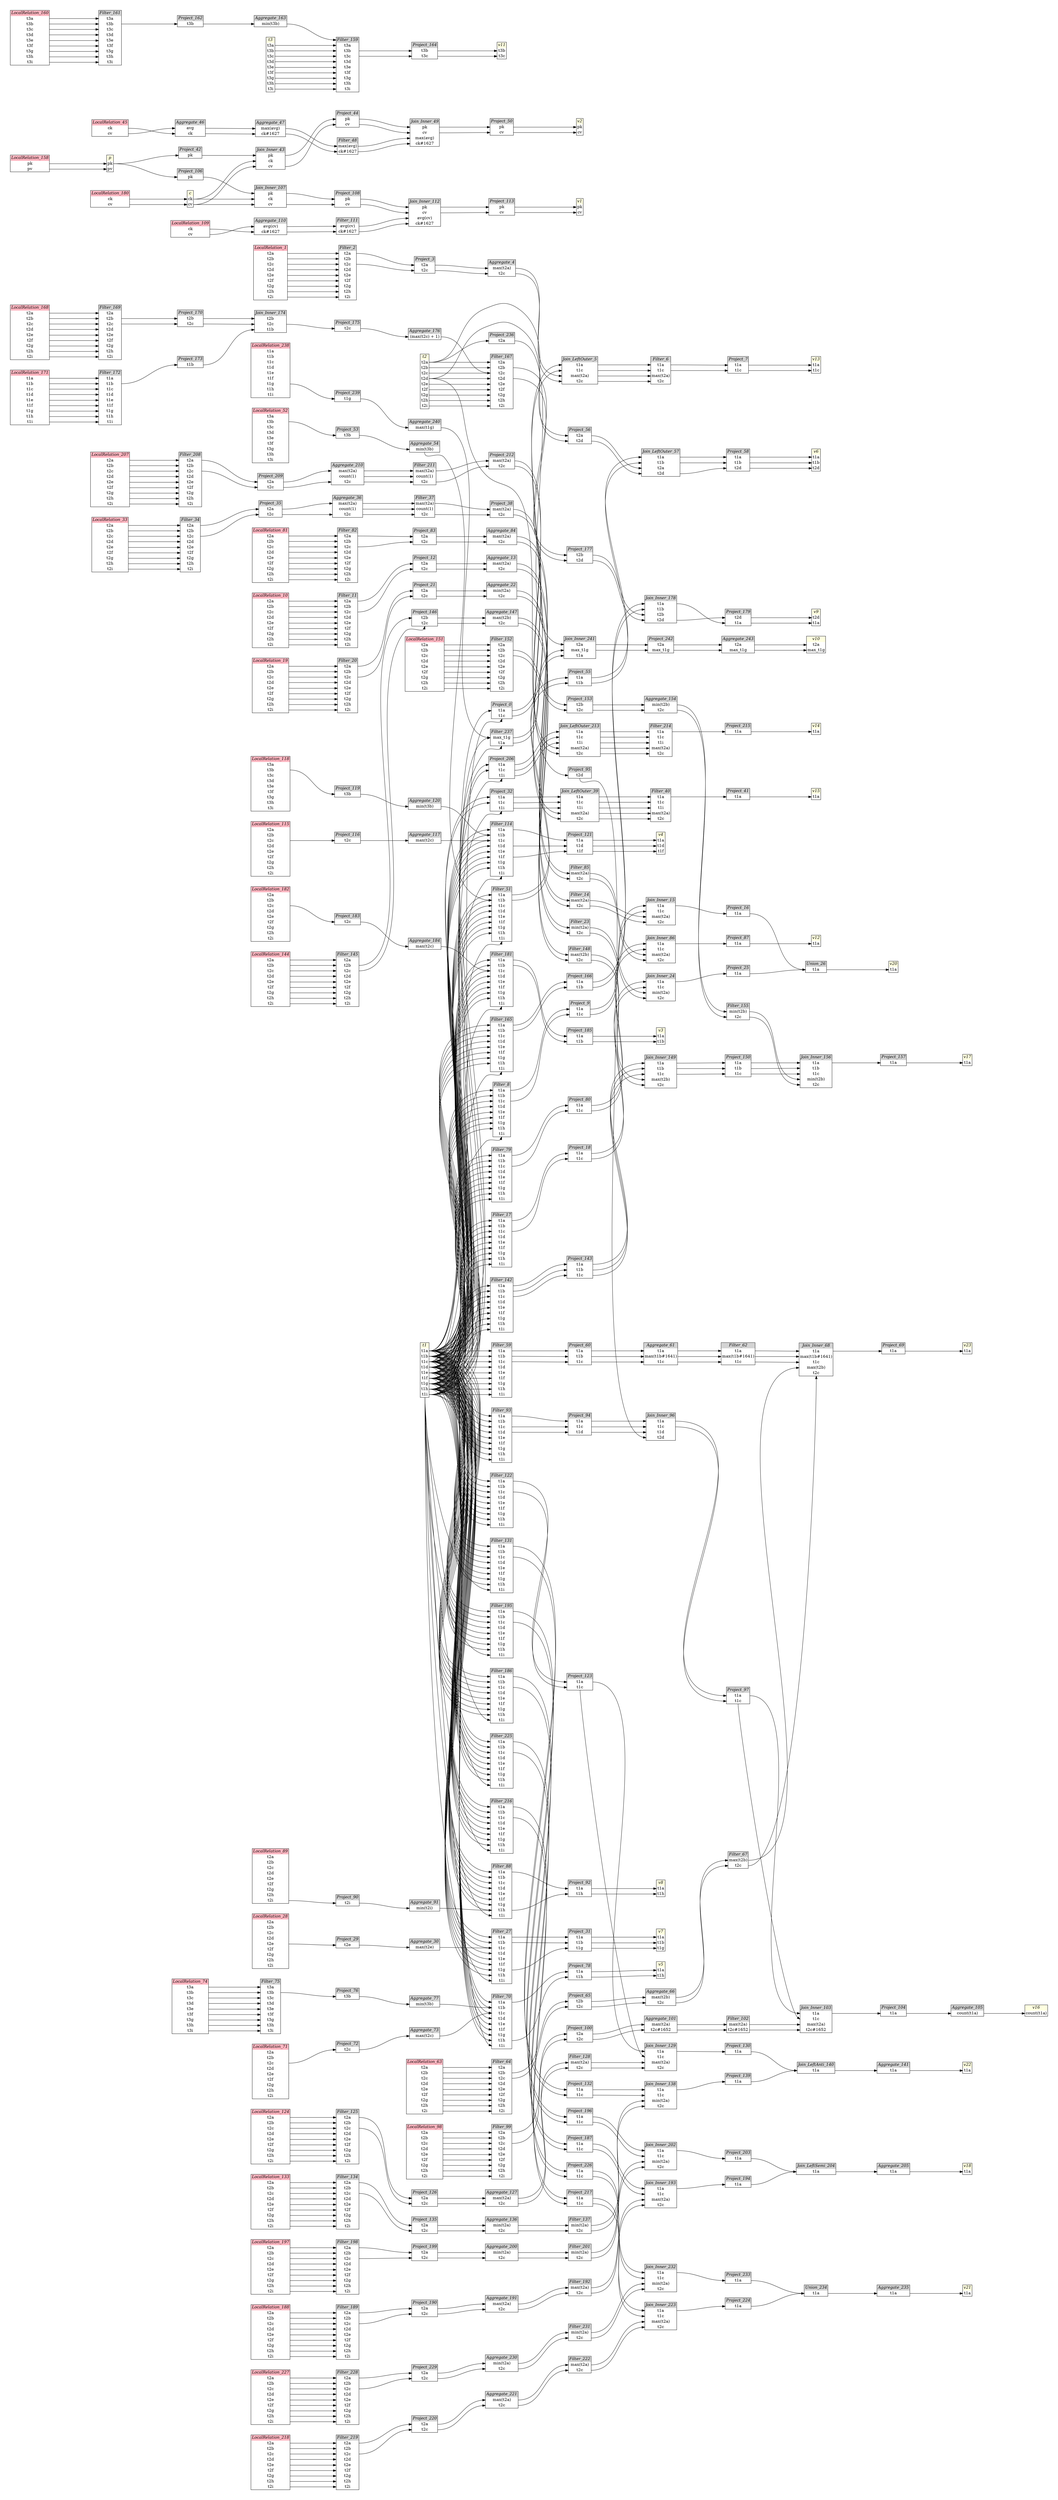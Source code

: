 // Automatically generated by SQLFlowTestSuite


digraph {
  graph [pad="0.5", nodesep="0.5", ranksep="2", fontname="Helvetica"];
  node [shape=plain]
  rankdir=LR;

  
"Aggregate_101" [label=<
<table border="1" cellborder="0" cellspacing="0">
  <tr><td bgcolor="lightgray" port="nodeName"><i>Aggregate_101</i></td></tr>
  <tr><td port="0">max(t2a)</td></tr>
<tr><td port="1">t2c#1652</td></tr>
</table>>];
     

"Aggregate_105" [label=<
<table border="1" cellborder="0" cellspacing="0">
  <tr><td bgcolor="lightgray" port="nodeName"><i>Aggregate_105</i></td></tr>
  <tr><td port="0">count(t1a)</td></tr>
</table>>];
     

"Aggregate_110" [label=<
<table border="1" cellborder="0" cellspacing="0">
  <tr><td bgcolor="lightgray" port="nodeName"><i>Aggregate_110</i></td></tr>
  <tr><td port="0">avg(cv)</td></tr>
<tr><td port="1">ck#1627</td></tr>
</table>>];
     

"Aggregate_117" [label=<
<table border="1" cellborder="0" cellspacing="0">
  <tr><td bgcolor="lightgray" port="nodeName"><i>Aggregate_117</i></td></tr>
  <tr><td port="0">max(t2c)</td></tr>
</table>>];
     

"Aggregate_120" [label=<
<table border="1" cellborder="0" cellspacing="0">
  <tr><td bgcolor="lightgray" port="nodeName"><i>Aggregate_120</i></td></tr>
  <tr><td port="0">min(t3b)</td></tr>
</table>>];
     

"Aggregate_127" [label=<
<table border="1" cellborder="0" cellspacing="0">
  <tr><td bgcolor="lightgray" port="nodeName"><i>Aggregate_127</i></td></tr>
  <tr><td port="0">max(t2a)</td></tr>
<tr><td port="1">t2c</td></tr>
</table>>];
     

"Aggregate_13" [label=<
<table border="1" cellborder="0" cellspacing="0">
  <tr><td bgcolor="lightgray" port="nodeName"><i>Aggregate_13</i></td></tr>
  <tr><td port="0">max(t2a)</td></tr>
<tr><td port="1">t2c</td></tr>
</table>>];
     

"Aggregate_136" [label=<
<table border="1" cellborder="0" cellspacing="0">
  <tr><td bgcolor="lightgray" port="nodeName"><i>Aggregate_136</i></td></tr>
  <tr><td port="0">min(t2a)</td></tr>
<tr><td port="1">t2c</td></tr>
</table>>];
     

"Aggregate_141" [label=<
<table border="1" cellborder="0" cellspacing="0">
  <tr><td bgcolor="lightgray" port="nodeName"><i>Aggregate_141</i></td></tr>
  <tr><td port="0">t1a</td></tr>
</table>>];
     

"Aggregate_147" [label=<
<table border="1" cellborder="0" cellspacing="0">
  <tr><td bgcolor="lightgray" port="nodeName"><i>Aggregate_147</i></td></tr>
  <tr><td port="0">max(t2b)</td></tr>
<tr><td port="1">t2c</td></tr>
</table>>];
     

"Aggregate_154" [label=<
<table border="1" cellborder="0" cellspacing="0">
  <tr><td bgcolor="lightgray" port="nodeName"><i>Aggregate_154</i></td></tr>
  <tr><td port="0">min(t2b)</td></tr>
<tr><td port="1">t2c</td></tr>
</table>>];
     

"Aggregate_163" [label=<
<table border="1" cellborder="0" cellspacing="0">
  <tr><td bgcolor="lightgray" port="nodeName"><i>Aggregate_163</i></td></tr>
  <tr><td port="0">min(t3b)</td></tr>
</table>>];
     

"Aggregate_176" [label=<
<table border="1" cellborder="0" cellspacing="0">
  <tr><td bgcolor="lightgray" port="nodeName"><i>Aggregate_176</i></td></tr>
  <tr><td port="0">(max(t2c) + 1)</td></tr>
</table>>];
     

"Aggregate_184" [label=<
<table border="1" cellborder="0" cellspacing="0">
  <tr><td bgcolor="lightgray" port="nodeName"><i>Aggregate_184</i></td></tr>
  <tr><td port="0">max(t2c)</td></tr>
</table>>];
     

"Aggregate_191" [label=<
<table border="1" cellborder="0" cellspacing="0">
  <tr><td bgcolor="lightgray" port="nodeName"><i>Aggregate_191</i></td></tr>
  <tr><td port="0">max(t2a)</td></tr>
<tr><td port="1">t2c</td></tr>
</table>>];
     

"Aggregate_200" [label=<
<table border="1" cellborder="0" cellspacing="0">
  <tr><td bgcolor="lightgray" port="nodeName"><i>Aggregate_200</i></td></tr>
  <tr><td port="0">min(t2a)</td></tr>
<tr><td port="1">t2c</td></tr>
</table>>];
     

"Aggregate_205" [label=<
<table border="1" cellborder="0" cellspacing="0">
  <tr><td bgcolor="lightgray" port="nodeName"><i>Aggregate_205</i></td></tr>
  <tr><td port="0">t1a</td></tr>
</table>>];
     

"Aggregate_210" [label=<
<table border="1" cellborder="0" cellspacing="0">
  <tr><td bgcolor="lightgray" port="nodeName"><i>Aggregate_210</i></td></tr>
  <tr><td port="0">max(t2a)</td></tr>
<tr><td port="1">count(1)</td></tr>
<tr><td port="2">t2c</td></tr>
</table>>];
     

"Aggregate_22" [label=<
<table border="1" cellborder="0" cellspacing="0">
  <tr><td bgcolor="lightgray" port="nodeName"><i>Aggregate_22</i></td></tr>
  <tr><td port="0">min(t2a)</td></tr>
<tr><td port="1">t2c</td></tr>
</table>>];
     

"Aggregate_221" [label=<
<table border="1" cellborder="0" cellspacing="0">
  <tr><td bgcolor="lightgray" port="nodeName"><i>Aggregate_221</i></td></tr>
  <tr><td port="0">max(t2a)</td></tr>
<tr><td port="1">t2c</td></tr>
</table>>];
     

"Aggregate_230" [label=<
<table border="1" cellborder="0" cellspacing="0">
  <tr><td bgcolor="lightgray" port="nodeName"><i>Aggregate_230</i></td></tr>
  <tr><td port="0">min(t2a)</td></tr>
<tr><td port="1">t2c</td></tr>
</table>>];
     

"Aggregate_235" [label=<
<table border="1" cellborder="0" cellspacing="0">
  <tr><td bgcolor="lightgray" port="nodeName"><i>Aggregate_235</i></td></tr>
  <tr><td port="0">t1a</td></tr>
</table>>];
     

"Aggregate_240" [label=<
<table border="1" cellborder="0" cellspacing="0">
  <tr><td bgcolor="lightgray" port="nodeName"><i>Aggregate_240</i></td></tr>
  <tr><td port="0">max(t1g)</td></tr>
</table>>];
     

"Aggregate_243" [label=<
<table border="1" cellborder="0" cellspacing="0">
  <tr><td bgcolor="lightgray" port="nodeName"><i>Aggregate_243</i></td></tr>
  <tr><td port="0">t2a</td></tr>
<tr><td port="1">max_t1g</td></tr>
</table>>];
     

"Aggregate_30" [label=<
<table border="1" cellborder="0" cellspacing="0">
  <tr><td bgcolor="lightgray" port="nodeName"><i>Aggregate_30</i></td></tr>
  <tr><td port="0">max(t2e)</td></tr>
</table>>];
     

"Aggregate_36" [label=<
<table border="1" cellborder="0" cellspacing="0">
  <tr><td bgcolor="lightgray" port="nodeName"><i>Aggregate_36</i></td></tr>
  <tr><td port="0">max(t2a)</td></tr>
<tr><td port="1">count(1)</td></tr>
<tr><td port="2">t2c</td></tr>
</table>>];
     

"Aggregate_4" [label=<
<table border="1" cellborder="0" cellspacing="0">
  <tr><td bgcolor="lightgray" port="nodeName"><i>Aggregate_4</i></td></tr>
  <tr><td port="0">max(t2a)</td></tr>
<tr><td port="1">t2c</td></tr>
</table>>];
     

"Aggregate_46" [label=<
<table border="1" cellborder="0" cellspacing="0">
  <tr><td bgcolor="lightgray" port="nodeName"><i>Aggregate_46</i></td></tr>
  <tr><td port="0">avg</td></tr>
<tr><td port="1">ck</td></tr>
</table>>];
     

"Aggregate_47" [label=<
<table border="1" cellborder="0" cellspacing="0">
  <tr><td bgcolor="lightgray" port="nodeName"><i>Aggregate_47</i></td></tr>
  <tr><td port="0">max(avg)</td></tr>
<tr><td port="1">ck#1627</td></tr>
</table>>];
     

"Aggregate_54" [label=<
<table border="1" cellborder="0" cellspacing="0">
  <tr><td bgcolor="lightgray" port="nodeName"><i>Aggregate_54</i></td></tr>
  <tr><td port="0">min(t3b)</td></tr>
</table>>];
     

"Aggregate_61" [label=<
<table border="1" cellborder="0" cellspacing="0">
  <tr><td bgcolor="lightgray" port="nodeName"><i>Aggregate_61</i></td></tr>
  <tr><td port="0">t1a</td></tr>
<tr><td port="1">max(t1b#1641)</td></tr>
<tr><td port="2">t1c</td></tr>
</table>>];
     

"Aggregate_66" [label=<
<table border="1" cellborder="0" cellspacing="0">
  <tr><td bgcolor="lightgray" port="nodeName"><i>Aggregate_66</i></td></tr>
  <tr><td port="0">max(t2b)</td></tr>
<tr><td port="1">t2c</td></tr>
</table>>];
     

"Aggregate_73" [label=<
<table border="1" cellborder="0" cellspacing="0">
  <tr><td bgcolor="lightgray" port="nodeName"><i>Aggregate_73</i></td></tr>
  <tr><td port="0">max(t2c)</td></tr>
</table>>];
     

"Aggregate_77" [label=<
<table border="1" cellborder="0" cellspacing="0">
  <tr><td bgcolor="lightgray" port="nodeName"><i>Aggregate_77</i></td></tr>
  <tr><td port="0">min(t3b)</td></tr>
</table>>];
     

"Aggregate_84" [label=<
<table border="1" cellborder="0" cellspacing="0">
  <tr><td bgcolor="lightgray" port="nodeName"><i>Aggregate_84</i></td></tr>
  <tr><td port="0">max(t2a)</td></tr>
<tr><td port="1">t2c</td></tr>
</table>>];
     

"Aggregate_91" [label=<
<table border="1" cellborder="0" cellspacing="0">
  <tr><td bgcolor="lightgray" port="nodeName"><i>Aggregate_91</i></td></tr>
  <tr><td port="0">min(t2i)</td></tr>
</table>>];
     

"Filter_102" [label=<
<table border="1" cellborder="0" cellspacing="0">
  <tr><td bgcolor="lightgray" port="nodeName"><i>Filter_102</i></td></tr>
  <tr><td port="0">max(t2a)</td></tr>
<tr><td port="1">t2c#1652</td></tr>
</table>>];
     

"Filter_11" [label=<
<table border="1" cellborder="0" cellspacing="0">
  <tr><td bgcolor="lightgray" port="nodeName"><i>Filter_11</i></td></tr>
  <tr><td port="0">t2a</td></tr>
<tr><td port="1">t2b</td></tr>
<tr><td port="2">t2c</td></tr>
<tr><td port="3">t2d</td></tr>
<tr><td port="4">t2e</td></tr>
<tr><td port="5">t2f</td></tr>
<tr><td port="6">t2g</td></tr>
<tr><td port="7">t2h</td></tr>
<tr><td port="8">t2i</td></tr>
</table>>];
     

"Filter_111" [label=<
<table border="1" cellborder="0" cellspacing="0">
  <tr><td bgcolor="lightgray" port="nodeName"><i>Filter_111</i></td></tr>
  <tr><td port="0">avg(cv)</td></tr>
<tr><td port="1">ck#1627</td></tr>
</table>>];
     

"Filter_114" [label=<
<table border="1" cellborder="0" cellspacing="0">
  <tr><td bgcolor="lightgray" port="nodeName"><i>Filter_114</i></td></tr>
  <tr><td port="0">t1a</td></tr>
<tr><td port="1">t1b</td></tr>
<tr><td port="2">t1c</td></tr>
<tr><td port="3">t1d</td></tr>
<tr><td port="4">t1e</td></tr>
<tr><td port="5">t1f</td></tr>
<tr><td port="6">t1g</td></tr>
<tr><td port="7">t1h</td></tr>
<tr><td port="8">t1i</td></tr>
</table>>];
     

"Filter_122" [label=<
<table border="1" cellborder="0" cellspacing="0">
  <tr><td bgcolor="lightgray" port="nodeName"><i>Filter_122</i></td></tr>
  <tr><td port="0">t1a</td></tr>
<tr><td port="1">t1b</td></tr>
<tr><td port="2">t1c</td></tr>
<tr><td port="3">t1d</td></tr>
<tr><td port="4">t1e</td></tr>
<tr><td port="5">t1f</td></tr>
<tr><td port="6">t1g</td></tr>
<tr><td port="7">t1h</td></tr>
<tr><td port="8">t1i</td></tr>
</table>>];
     

"Filter_125" [label=<
<table border="1" cellborder="0" cellspacing="0">
  <tr><td bgcolor="lightgray" port="nodeName"><i>Filter_125</i></td></tr>
  <tr><td port="0">t2a</td></tr>
<tr><td port="1">t2b</td></tr>
<tr><td port="2">t2c</td></tr>
<tr><td port="3">t2d</td></tr>
<tr><td port="4">t2e</td></tr>
<tr><td port="5">t2f</td></tr>
<tr><td port="6">t2g</td></tr>
<tr><td port="7">t2h</td></tr>
<tr><td port="8">t2i</td></tr>
</table>>];
     

"Filter_128" [label=<
<table border="1" cellborder="0" cellspacing="0">
  <tr><td bgcolor="lightgray" port="nodeName"><i>Filter_128</i></td></tr>
  <tr><td port="0">max(t2a)</td></tr>
<tr><td port="1">t2c</td></tr>
</table>>];
     

"Filter_131" [label=<
<table border="1" cellborder="0" cellspacing="0">
  <tr><td bgcolor="lightgray" port="nodeName"><i>Filter_131</i></td></tr>
  <tr><td port="0">t1a</td></tr>
<tr><td port="1">t1b</td></tr>
<tr><td port="2">t1c</td></tr>
<tr><td port="3">t1d</td></tr>
<tr><td port="4">t1e</td></tr>
<tr><td port="5">t1f</td></tr>
<tr><td port="6">t1g</td></tr>
<tr><td port="7">t1h</td></tr>
<tr><td port="8">t1i</td></tr>
</table>>];
     

"Filter_134" [label=<
<table border="1" cellborder="0" cellspacing="0">
  <tr><td bgcolor="lightgray" port="nodeName"><i>Filter_134</i></td></tr>
  <tr><td port="0">t2a</td></tr>
<tr><td port="1">t2b</td></tr>
<tr><td port="2">t2c</td></tr>
<tr><td port="3">t2d</td></tr>
<tr><td port="4">t2e</td></tr>
<tr><td port="5">t2f</td></tr>
<tr><td port="6">t2g</td></tr>
<tr><td port="7">t2h</td></tr>
<tr><td port="8">t2i</td></tr>
</table>>];
     

"Filter_137" [label=<
<table border="1" cellborder="0" cellspacing="0">
  <tr><td bgcolor="lightgray" port="nodeName"><i>Filter_137</i></td></tr>
  <tr><td port="0">min(t2a)</td></tr>
<tr><td port="1">t2c</td></tr>
</table>>];
     

"Filter_14" [label=<
<table border="1" cellborder="0" cellspacing="0">
  <tr><td bgcolor="lightgray" port="nodeName"><i>Filter_14</i></td></tr>
  <tr><td port="0">max(t2a)</td></tr>
<tr><td port="1">t2c</td></tr>
</table>>];
     

"Filter_142" [label=<
<table border="1" cellborder="0" cellspacing="0">
  <tr><td bgcolor="lightgray" port="nodeName"><i>Filter_142</i></td></tr>
  <tr><td port="0">t1a</td></tr>
<tr><td port="1">t1b</td></tr>
<tr><td port="2">t1c</td></tr>
<tr><td port="3">t1d</td></tr>
<tr><td port="4">t1e</td></tr>
<tr><td port="5">t1f</td></tr>
<tr><td port="6">t1g</td></tr>
<tr><td port="7">t1h</td></tr>
<tr><td port="8">t1i</td></tr>
</table>>];
     

"Filter_145" [label=<
<table border="1" cellborder="0" cellspacing="0">
  <tr><td bgcolor="lightgray" port="nodeName"><i>Filter_145</i></td></tr>
  <tr><td port="0">t2a</td></tr>
<tr><td port="1">t2b</td></tr>
<tr><td port="2">t2c</td></tr>
<tr><td port="3">t2d</td></tr>
<tr><td port="4">t2e</td></tr>
<tr><td port="5">t2f</td></tr>
<tr><td port="6">t2g</td></tr>
<tr><td port="7">t2h</td></tr>
<tr><td port="8">t2i</td></tr>
</table>>];
     

"Filter_148" [label=<
<table border="1" cellborder="0" cellspacing="0">
  <tr><td bgcolor="lightgray" port="nodeName"><i>Filter_148</i></td></tr>
  <tr><td port="0">max(t2b)</td></tr>
<tr><td port="1">t2c</td></tr>
</table>>];
     

"Filter_152" [label=<
<table border="1" cellborder="0" cellspacing="0">
  <tr><td bgcolor="lightgray" port="nodeName"><i>Filter_152</i></td></tr>
  <tr><td port="0">t2a</td></tr>
<tr><td port="1">t2b</td></tr>
<tr><td port="2">t2c</td></tr>
<tr><td port="3">t2d</td></tr>
<tr><td port="4">t2e</td></tr>
<tr><td port="5">t2f</td></tr>
<tr><td port="6">t2g</td></tr>
<tr><td port="7">t2h</td></tr>
<tr><td port="8">t2i</td></tr>
</table>>];
     

"Filter_155" [label=<
<table border="1" cellborder="0" cellspacing="0">
  <tr><td bgcolor="lightgray" port="nodeName"><i>Filter_155</i></td></tr>
  <tr><td port="0">min(t2b)</td></tr>
<tr><td port="1">t2c</td></tr>
</table>>];
     

"Filter_159" [label=<
<table border="1" cellborder="0" cellspacing="0">
  <tr><td bgcolor="lightgray" port="nodeName"><i>Filter_159</i></td></tr>
  <tr><td port="0">t3a</td></tr>
<tr><td port="1">t3b</td></tr>
<tr><td port="2">t3c</td></tr>
<tr><td port="3">t3d</td></tr>
<tr><td port="4">t3e</td></tr>
<tr><td port="5">t3f</td></tr>
<tr><td port="6">t3g</td></tr>
<tr><td port="7">t3h</td></tr>
<tr><td port="8">t3i</td></tr>
</table>>];
     

"Filter_161" [label=<
<table border="1" cellborder="0" cellspacing="0">
  <tr><td bgcolor="lightgray" port="nodeName"><i>Filter_161</i></td></tr>
  <tr><td port="0">t3a</td></tr>
<tr><td port="1">t3b</td></tr>
<tr><td port="2">t3c</td></tr>
<tr><td port="3">t3d</td></tr>
<tr><td port="4">t3e</td></tr>
<tr><td port="5">t3f</td></tr>
<tr><td port="6">t3g</td></tr>
<tr><td port="7">t3h</td></tr>
<tr><td port="8">t3i</td></tr>
</table>>];
     

"Filter_165" [label=<
<table border="1" cellborder="0" cellspacing="0">
  <tr><td bgcolor="lightgray" port="nodeName"><i>Filter_165</i></td></tr>
  <tr><td port="0">t1a</td></tr>
<tr><td port="1">t1b</td></tr>
<tr><td port="2">t1c</td></tr>
<tr><td port="3">t1d</td></tr>
<tr><td port="4">t1e</td></tr>
<tr><td port="5">t1f</td></tr>
<tr><td port="6">t1g</td></tr>
<tr><td port="7">t1h</td></tr>
<tr><td port="8">t1i</td></tr>
</table>>];
     

"Filter_167" [label=<
<table border="1" cellborder="0" cellspacing="0">
  <tr><td bgcolor="lightgray" port="nodeName"><i>Filter_167</i></td></tr>
  <tr><td port="0">t2a</td></tr>
<tr><td port="1">t2b</td></tr>
<tr><td port="2">t2c</td></tr>
<tr><td port="3">t2d</td></tr>
<tr><td port="4">t2e</td></tr>
<tr><td port="5">t2f</td></tr>
<tr><td port="6">t2g</td></tr>
<tr><td port="7">t2h</td></tr>
<tr><td port="8">t2i</td></tr>
</table>>];
     

"Filter_169" [label=<
<table border="1" cellborder="0" cellspacing="0">
  <tr><td bgcolor="lightgray" port="nodeName"><i>Filter_169</i></td></tr>
  <tr><td port="0">t2a</td></tr>
<tr><td port="1">t2b</td></tr>
<tr><td port="2">t2c</td></tr>
<tr><td port="3">t2d</td></tr>
<tr><td port="4">t2e</td></tr>
<tr><td port="5">t2f</td></tr>
<tr><td port="6">t2g</td></tr>
<tr><td port="7">t2h</td></tr>
<tr><td port="8">t2i</td></tr>
</table>>];
     

"Filter_17" [label=<
<table border="1" cellborder="0" cellspacing="0">
  <tr><td bgcolor="lightgray" port="nodeName"><i>Filter_17</i></td></tr>
  <tr><td port="0">t1a</td></tr>
<tr><td port="1">t1b</td></tr>
<tr><td port="2">t1c</td></tr>
<tr><td port="3">t1d</td></tr>
<tr><td port="4">t1e</td></tr>
<tr><td port="5">t1f</td></tr>
<tr><td port="6">t1g</td></tr>
<tr><td port="7">t1h</td></tr>
<tr><td port="8">t1i</td></tr>
</table>>];
     

"Filter_172" [label=<
<table border="1" cellborder="0" cellspacing="0">
  <tr><td bgcolor="lightgray" port="nodeName"><i>Filter_172</i></td></tr>
  <tr><td port="0">t1a</td></tr>
<tr><td port="1">t1b</td></tr>
<tr><td port="2">t1c</td></tr>
<tr><td port="3">t1d</td></tr>
<tr><td port="4">t1e</td></tr>
<tr><td port="5">t1f</td></tr>
<tr><td port="6">t1g</td></tr>
<tr><td port="7">t1h</td></tr>
<tr><td port="8">t1i</td></tr>
</table>>];
     

"Filter_181" [label=<
<table border="1" cellborder="0" cellspacing="0">
  <tr><td bgcolor="lightgray" port="nodeName"><i>Filter_181</i></td></tr>
  <tr><td port="0">t1a</td></tr>
<tr><td port="1">t1b</td></tr>
<tr><td port="2">t1c</td></tr>
<tr><td port="3">t1d</td></tr>
<tr><td port="4">t1e</td></tr>
<tr><td port="5">t1f</td></tr>
<tr><td port="6">t1g</td></tr>
<tr><td port="7">t1h</td></tr>
<tr><td port="8">t1i</td></tr>
</table>>];
     

"Filter_186" [label=<
<table border="1" cellborder="0" cellspacing="0">
  <tr><td bgcolor="lightgray" port="nodeName"><i>Filter_186</i></td></tr>
  <tr><td port="0">t1a</td></tr>
<tr><td port="1">t1b</td></tr>
<tr><td port="2">t1c</td></tr>
<tr><td port="3">t1d</td></tr>
<tr><td port="4">t1e</td></tr>
<tr><td port="5">t1f</td></tr>
<tr><td port="6">t1g</td></tr>
<tr><td port="7">t1h</td></tr>
<tr><td port="8">t1i</td></tr>
</table>>];
     

"Filter_189" [label=<
<table border="1" cellborder="0" cellspacing="0">
  <tr><td bgcolor="lightgray" port="nodeName"><i>Filter_189</i></td></tr>
  <tr><td port="0">t2a</td></tr>
<tr><td port="1">t2b</td></tr>
<tr><td port="2">t2c</td></tr>
<tr><td port="3">t2d</td></tr>
<tr><td port="4">t2e</td></tr>
<tr><td port="5">t2f</td></tr>
<tr><td port="6">t2g</td></tr>
<tr><td port="7">t2h</td></tr>
<tr><td port="8">t2i</td></tr>
</table>>];
     

"Filter_192" [label=<
<table border="1" cellborder="0" cellspacing="0">
  <tr><td bgcolor="lightgray" port="nodeName"><i>Filter_192</i></td></tr>
  <tr><td port="0">max(t2a)</td></tr>
<tr><td port="1">t2c</td></tr>
</table>>];
     

"Filter_195" [label=<
<table border="1" cellborder="0" cellspacing="0">
  <tr><td bgcolor="lightgray" port="nodeName"><i>Filter_195</i></td></tr>
  <tr><td port="0">t1a</td></tr>
<tr><td port="1">t1b</td></tr>
<tr><td port="2">t1c</td></tr>
<tr><td port="3">t1d</td></tr>
<tr><td port="4">t1e</td></tr>
<tr><td port="5">t1f</td></tr>
<tr><td port="6">t1g</td></tr>
<tr><td port="7">t1h</td></tr>
<tr><td port="8">t1i</td></tr>
</table>>];
     

"Filter_198" [label=<
<table border="1" cellborder="0" cellspacing="0">
  <tr><td bgcolor="lightgray" port="nodeName"><i>Filter_198</i></td></tr>
  <tr><td port="0">t2a</td></tr>
<tr><td port="1">t2b</td></tr>
<tr><td port="2">t2c</td></tr>
<tr><td port="3">t2d</td></tr>
<tr><td port="4">t2e</td></tr>
<tr><td port="5">t2f</td></tr>
<tr><td port="6">t2g</td></tr>
<tr><td port="7">t2h</td></tr>
<tr><td port="8">t2i</td></tr>
</table>>];
     

"Filter_2" [label=<
<table border="1" cellborder="0" cellspacing="0">
  <tr><td bgcolor="lightgray" port="nodeName"><i>Filter_2</i></td></tr>
  <tr><td port="0">t2a</td></tr>
<tr><td port="1">t2b</td></tr>
<tr><td port="2">t2c</td></tr>
<tr><td port="3">t2d</td></tr>
<tr><td port="4">t2e</td></tr>
<tr><td port="5">t2f</td></tr>
<tr><td port="6">t2g</td></tr>
<tr><td port="7">t2h</td></tr>
<tr><td port="8">t2i</td></tr>
</table>>];
     

"Filter_20" [label=<
<table border="1" cellborder="0" cellspacing="0">
  <tr><td bgcolor="lightgray" port="nodeName"><i>Filter_20</i></td></tr>
  <tr><td port="0">t2a</td></tr>
<tr><td port="1">t2b</td></tr>
<tr><td port="2">t2c</td></tr>
<tr><td port="3">t2d</td></tr>
<tr><td port="4">t2e</td></tr>
<tr><td port="5">t2f</td></tr>
<tr><td port="6">t2g</td></tr>
<tr><td port="7">t2h</td></tr>
<tr><td port="8">t2i</td></tr>
</table>>];
     

"Filter_201" [label=<
<table border="1" cellborder="0" cellspacing="0">
  <tr><td bgcolor="lightgray" port="nodeName"><i>Filter_201</i></td></tr>
  <tr><td port="0">min(t2a)</td></tr>
<tr><td port="1">t2c</td></tr>
</table>>];
     

"Filter_208" [label=<
<table border="1" cellborder="0" cellspacing="0">
  <tr><td bgcolor="lightgray" port="nodeName"><i>Filter_208</i></td></tr>
  <tr><td port="0">t2a</td></tr>
<tr><td port="1">t2b</td></tr>
<tr><td port="2">t2c</td></tr>
<tr><td port="3">t2d</td></tr>
<tr><td port="4">t2e</td></tr>
<tr><td port="5">t2f</td></tr>
<tr><td port="6">t2g</td></tr>
<tr><td port="7">t2h</td></tr>
<tr><td port="8">t2i</td></tr>
</table>>];
     

"Filter_211" [label=<
<table border="1" cellborder="0" cellspacing="0">
  <tr><td bgcolor="lightgray" port="nodeName"><i>Filter_211</i></td></tr>
  <tr><td port="0">max(t2a)</td></tr>
<tr><td port="1">count(1)</td></tr>
<tr><td port="2">t2c</td></tr>
</table>>];
     

"Filter_214" [label=<
<table border="1" cellborder="0" cellspacing="0">
  <tr><td bgcolor="lightgray" port="nodeName"><i>Filter_214</i></td></tr>
  <tr><td port="0">t1a</td></tr>
<tr><td port="1">t1c</td></tr>
<tr><td port="2">t1i</td></tr>
<tr><td port="3">max(t2a)</td></tr>
<tr><td port="4">t2c</td></tr>
</table>>];
     

"Filter_216" [label=<
<table border="1" cellborder="0" cellspacing="0">
  <tr><td bgcolor="lightgray" port="nodeName"><i>Filter_216</i></td></tr>
  <tr><td port="0">t1a</td></tr>
<tr><td port="1">t1b</td></tr>
<tr><td port="2">t1c</td></tr>
<tr><td port="3">t1d</td></tr>
<tr><td port="4">t1e</td></tr>
<tr><td port="5">t1f</td></tr>
<tr><td port="6">t1g</td></tr>
<tr><td port="7">t1h</td></tr>
<tr><td port="8">t1i</td></tr>
</table>>];
     

"Filter_219" [label=<
<table border="1" cellborder="0" cellspacing="0">
  <tr><td bgcolor="lightgray" port="nodeName"><i>Filter_219</i></td></tr>
  <tr><td port="0">t2a</td></tr>
<tr><td port="1">t2b</td></tr>
<tr><td port="2">t2c</td></tr>
<tr><td port="3">t2d</td></tr>
<tr><td port="4">t2e</td></tr>
<tr><td port="5">t2f</td></tr>
<tr><td port="6">t2g</td></tr>
<tr><td port="7">t2h</td></tr>
<tr><td port="8">t2i</td></tr>
</table>>];
     

"Filter_222" [label=<
<table border="1" cellborder="0" cellspacing="0">
  <tr><td bgcolor="lightgray" port="nodeName"><i>Filter_222</i></td></tr>
  <tr><td port="0">max(t2a)</td></tr>
<tr><td port="1">t2c</td></tr>
</table>>];
     

"Filter_225" [label=<
<table border="1" cellborder="0" cellspacing="0">
  <tr><td bgcolor="lightgray" port="nodeName"><i>Filter_225</i></td></tr>
  <tr><td port="0">t1a</td></tr>
<tr><td port="1">t1b</td></tr>
<tr><td port="2">t1c</td></tr>
<tr><td port="3">t1d</td></tr>
<tr><td port="4">t1e</td></tr>
<tr><td port="5">t1f</td></tr>
<tr><td port="6">t1g</td></tr>
<tr><td port="7">t1h</td></tr>
<tr><td port="8">t1i</td></tr>
</table>>];
     

"Filter_228" [label=<
<table border="1" cellborder="0" cellspacing="0">
  <tr><td bgcolor="lightgray" port="nodeName"><i>Filter_228</i></td></tr>
  <tr><td port="0">t2a</td></tr>
<tr><td port="1">t2b</td></tr>
<tr><td port="2">t2c</td></tr>
<tr><td port="3">t2d</td></tr>
<tr><td port="4">t2e</td></tr>
<tr><td port="5">t2f</td></tr>
<tr><td port="6">t2g</td></tr>
<tr><td port="7">t2h</td></tr>
<tr><td port="8">t2i</td></tr>
</table>>];
     

"Filter_23" [label=<
<table border="1" cellborder="0" cellspacing="0">
  <tr><td bgcolor="lightgray" port="nodeName"><i>Filter_23</i></td></tr>
  <tr><td port="0">min(t2a)</td></tr>
<tr><td port="1">t2c</td></tr>
</table>>];
     

"Filter_231" [label=<
<table border="1" cellborder="0" cellspacing="0">
  <tr><td bgcolor="lightgray" port="nodeName"><i>Filter_231</i></td></tr>
  <tr><td port="0">min(t2a)</td></tr>
<tr><td port="1">t2c</td></tr>
</table>>];
     

"Filter_237" [label=<
<table border="1" cellborder="0" cellspacing="0">
  <tr><td bgcolor="lightgray" port="nodeName"><i>Filter_237</i></td></tr>
  <tr><td port="0">max_t1g</td></tr>
<tr><td port="1">t1a</td></tr>
</table>>];
     

"Filter_27" [label=<
<table border="1" cellborder="0" cellspacing="0">
  <tr><td bgcolor="lightgray" port="nodeName"><i>Filter_27</i></td></tr>
  <tr><td port="0">t1a</td></tr>
<tr><td port="1">t1b</td></tr>
<tr><td port="2">t1c</td></tr>
<tr><td port="3">t1d</td></tr>
<tr><td port="4">t1e</td></tr>
<tr><td port="5">t1f</td></tr>
<tr><td port="6">t1g</td></tr>
<tr><td port="7">t1h</td></tr>
<tr><td port="8">t1i</td></tr>
</table>>];
     

"Filter_34" [label=<
<table border="1" cellborder="0" cellspacing="0">
  <tr><td bgcolor="lightgray" port="nodeName"><i>Filter_34</i></td></tr>
  <tr><td port="0">t2a</td></tr>
<tr><td port="1">t2b</td></tr>
<tr><td port="2">t2c</td></tr>
<tr><td port="3">t2d</td></tr>
<tr><td port="4">t2e</td></tr>
<tr><td port="5">t2f</td></tr>
<tr><td port="6">t2g</td></tr>
<tr><td port="7">t2h</td></tr>
<tr><td port="8">t2i</td></tr>
</table>>];
     

"Filter_37" [label=<
<table border="1" cellborder="0" cellspacing="0">
  <tr><td bgcolor="lightgray" port="nodeName"><i>Filter_37</i></td></tr>
  <tr><td port="0">max(t2a)</td></tr>
<tr><td port="1">count(1)</td></tr>
<tr><td port="2">t2c</td></tr>
</table>>];
     

"Filter_40" [label=<
<table border="1" cellborder="0" cellspacing="0">
  <tr><td bgcolor="lightgray" port="nodeName"><i>Filter_40</i></td></tr>
  <tr><td port="0">t1a</td></tr>
<tr><td port="1">t1c</td></tr>
<tr><td port="2">t1i</td></tr>
<tr><td port="3">max(t2a)</td></tr>
<tr><td port="4">t2c</td></tr>
</table>>];
     

"Filter_48" [label=<
<table border="1" cellborder="0" cellspacing="0">
  <tr><td bgcolor="lightgray" port="nodeName"><i>Filter_48</i></td></tr>
  <tr><td port="0">max(avg)</td></tr>
<tr><td port="1">ck#1627</td></tr>
</table>>];
     

"Filter_51" [label=<
<table border="1" cellborder="0" cellspacing="0">
  <tr><td bgcolor="lightgray" port="nodeName"><i>Filter_51</i></td></tr>
  <tr><td port="0">t1a</td></tr>
<tr><td port="1">t1b</td></tr>
<tr><td port="2">t1c</td></tr>
<tr><td port="3">t1d</td></tr>
<tr><td port="4">t1e</td></tr>
<tr><td port="5">t1f</td></tr>
<tr><td port="6">t1g</td></tr>
<tr><td port="7">t1h</td></tr>
<tr><td port="8">t1i</td></tr>
</table>>];
     

"Filter_59" [label=<
<table border="1" cellborder="0" cellspacing="0">
  <tr><td bgcolor="lightgray" port="nodeName"><i>Filter_59</i></td></tr>
  <tr><td port="0">t1a</td></tr>
<tr><td port="1">t1b</td></tr>
<tr><td port="2">t1c</td></tr>
<tr><td port="3">t1d</td></tr>
<tr><td port="4">t1e</td></tr>
<tr><td port="5">t1f</td></tr>
<tr><td port="6">t1g</td></tr>
<tr><td port="7">t1h</td></tr>
<tr><td port="8">t1i</td></tr>
</table>>];
     

"Filter_6" [label=<
<table border="1" cellborder="0" cellspacing="0">
  <tr><td bgcolor="lightgray" port="nodeName"><i>Filter_6</i></td></tr>
  <tr><td port="0">t1a</td></tr>
<tr><td port="1">t1c</td></tr>
<tr><td port="2">max(t2a)</td></tr>
<tr><td port="3">t2c</td></tr>
</table>>];
     

"Filter_62" [label=<
<table border="1" cellborder="0" cellspacing="0">
  <tr><td bgcolor="lightgray" port="nodeName"><i>Filter_62</i></td></tr>
  <tr><td port="0">t1a</td></tr>
<tr><td port="1">max(t1b#1641)</td></tr>
<tr><td port="2">t1c</td></tr>
</table>>];
     

"Filter_64" [label=<
<table border="1" cellborder="0" cellspacing="0">
  <tr><td bgcolor="lightgray" port="nodeName"><i>Filter_64</i></td></tr>
  <tr><td port="0">t2a</td></tr>
<tr><td port="1">t2b</td></tr>
<tr><td port="2">t2c</td></tr>
<tr><td port="3">t2d</td></tr>
<tr><td port="4">t2e</td></tr>
<tr><td port="5">t2f</td></tr>
<tr><td port="6">t2g</td></tr>
<tr><td port="7">t2h</td></tr>
<tr><td port="8">t2i</td></tr>
</table>>];
     

"Filter_67" [label=<
<table border="1" cellborder="0" cellspacing="0">
  <tr><td bgcolor="lightgray" port="nodeName"><i>Filter_67</i></td></tr>
  <tr><td port="0">max(t2b)</td></tr>
<tr><td port="1">t2c</td></tr>
</table>>];
     

"Filter_70" [label=<
<table border="1" cellborder="0" cellspacing="0">
  <tr><td bgcolor="lightgray" port="nodeName"><i>Filter_70</i></td></tr>
  <tr><td port="0">t1a</td></tr>
<tr><td port="1">t1b</td></tr>
<tr><td port="2">t1c</td></tr>
<tr><td port="3">t1d</td></tr>
<tr><td port="4">t1e</td></tr>
<tr><td port="5">t1f</td></tr>
<tr><td port="6">t1g</td></tr>
<tr><td port="7">t1h</td></tr>
<tr><td port="8">t1i</td></tr>
</table>>];
     

"Filter_75" [label=<
<table border="1" cellborder="0" cellspacing="0">
  <tr><td bgcolor="lightgray" port="nodeName"><i>Filter_75</i></td></tr>
  <tr><td port="0">t3a</td></tr>
<tr><td port="1">t3b</td></tr>
<tr><td port="2">t3c</td></tr>
<tr><td port="3">t3d</td></tr>
<tr><td port="4">t3e</td></tr>
<tr><td port="5">t3f</td></tr>
<tr><td port="6">t3g</td></tr>
<tr><td port="7">t3h</td></tr>
<tr><td port="8">t3i</td></tr>
</table>>];
     

"Filter_79" [label=<
<table border="1" cellborder="0" cellspacing="0">
  <tr><td bgcolor="lightgray" port="nodeName"><i>Filter_79</i></td></tr>
  <tr><td port="0">t1a</td></tr>
<tr><td port="1">t1b</td></tr>
<tr><td port="2">t1c</td></tr>
<tr><td port="3">t1d</td></tr>
<tr><td port="4">t1e</td></tr>
<tr><td port="5">t1f</td></tr>
<tr><td port="6">t1g</td></tr>
<tr><td port="7">t1h</td></tr>
<tr><td port="8">t1i</td></tr>
</table>>];
     

"Filter_8" [label=<
<table border="1" cellborder="0" cellspacing="0">
  <tr><td bgcolor="lightgray" port="nodeName"><i>Filter_8</i></td></tr>
  <tr><td port="0">t1a</td></tr>
<tr><td port="1">t1b</td></tr>
<tr><td port="2">t1c</td></tr>
<tr><td port="3">t1d</td></tr>
<tr><td port="4">t1e</td></tr>
<tr><td port="5">t1f</td></tr>
<tr><td port="6">t1g</td></tr>
<tr><td port="7">t1h</td></tr>
<tr><td port="8">t1i</td></tr>
</table>>];
     

"Filter_82" [label=<
<table border="1" cellborder="0" cellspacing="0">
  <tr><td bgcolor="lightgray" port="nodeName"><i>Filter_82</i></td></tr>
  <tr><td port="0">t2a</td></tr>
<tr><td port="1">t2b</td></tr>
<tr><td port="2">t2c</td></tr>
<tr><td port="3">t2d</td></tr>
<tr><td port="4">t2e</td></tr>
<tr><td port="5">t2f</td></tr>
<tr><td port="6">t2g</td></tr>
<tr><td port="7">t2h</td></tr>
<tr><td port="8">t2i</td></tr>
</table>>];
     

"Filter_85" [label=<
<table border="1" cellborder="0" cellspacing="0">
  <tr><td bgcolor="lightgray" port="nodeName"><i>Filter_85</i></td></tr>
  <tr><td port="0">max(t2a)</td></tr>
<tr><td port="1">t2c</td></tr>
</table>>];
     

"Filter_88" [label=<
<table border="1" cellborder="0" cellspacing="0">
  <tr><td bgcolor="lightgray" port="nodeName"><i>Filter_88</i></td></tr>
  <tr><td port="0">t1a</td></tr>
<tr><td port="1">t1b</td></tr>
<tr><td port="2">t1c</td></tr>
<tr><td port="3">t1d</td></tr>
<tr><td port="4">t1e</td></tr>
<tr><td port="5">t1f</td></tr>
<tr><td port="6">t1g</td></tr>
<tr><td port="7">t1h</td></tr>
<tr><td port="8">t1i</td></tr>
</table>>];
     

"Filter_93" [label=<
<table border="1" cellborder="0" cellspacing="0">
  <tr><td bgcolor="lightgray" port="nodeName"><i>Filter_93</i></td></tr>
  <tr><td port="0">t1a</td></tr>
<tr><td port="1">t1b</td></tr>
<tr><td port="2">t1c</td></tr>
<tr><td port="3">t1d</td></tr>
<tr><td port="4">t1e</td></tr>
<tr><td port="5">t1f</td></tr>
<tr><td port="6">t1g</td></tr>
<tr><td port="7">t1h</td></tr>
<tr><td port="8">t1i</td></tr>
</table>>];
     

"Filter_99" [label=<
<table border="1" cellborder="0" cellspacing="0">
  <tr><td bgcolor="lightgray" port="nodeName"><i>Filter_99</i></td></tr>
  <tr><td port="0">t2a</td></tr>
<tr><td port="1">t2b</td></tr>
<tr><td port="2">t2c</td></tr>
<tr><td port="3">t2d</td></tr>
<tr><td port="4">t2e</td></tr>
<tr><td port="5">t2f</td></tr>
<tr><td port="6">t2g</td></tr>
<tr><td port="7">t2h</td></tr>
<tr><td port="8">t2i</td></tr>
</table>>];
     

"Join_Inner_103" [label=<
<table border="1" cellborder="0" cellspacing="0">
  <tr><td bgcolor="lightgray" port="nodeName"><i>Join_Inner_103</i></td></tr>
  <tr><td port="0">t1a</td></tr>
<tr><td port="1">t1c</td></tr>
<tr><td port="2">max(t2a)</td></tr>
<tr><td port="3">t2c#1652</td></tr>
</table>>];
     

"Join_Inner_107" [label=<
<table border="1" cellborder="0" cellspacing="0">
  <tr><td bgcolor="lightgray" port="nodeName"><i>Join_Inner_107</i></td></tr>
  <tr><td port="0">pk</td></tr>
<tr><td port="1">ck</td></tr>
<tr><td port="2">cv</td></tr>
</table>>];
     

"Join_Inner_112" [label=<
<table border="1" cellborder="0" cellspacing="0">
  <tr><td bgcolor="lightgray" port="nodeName"><i>Join_Inner_112</i></td></tr>
  <tr><td port="0">pk</td></tr>
<tr><td port="1">cv</td></tr>
<tr><td port="2">avg(cv)</td></tr>
<tr><td port="3">ck#1627</td></tr>
</table>>];
     

"Join_Inner_129" [label=<
<table border="1" cellborder="0" cellspacing="0">
  <tr><td bgcolor="lightgray" port="nodeName"><i>Join_Inner_129</i></td></tr>
  <tr><td port="0">t1a</td></tr>
<tr><td port="1">t1c</td></tr>
<tr><td port="2">max(t2a)</td></tr>
<tr><td port="3">t2c</td></tr>
</table>>];
     

"Join_Inner_138" [label=<
<table border="1" cellborder="0" cellspacing="0">
  <tr><td bgcolor="lightgray" port="nodeName"><i>Join_Inner_138</i></td></tr>
  <tr><td port="0">t1a</td></tr>
<tr><td port="1">t1c</td></tr>
<tr><td port="2">min(t2a)</td></tr>
<tr><td port="3">t2c</td></tr>
</table>>];
     

"Join_Inner_149" [label=<
<table border="1" cellborder="0" cellspacing="0">
  <tr><td bgcolor="lightgray" port="nodeName"><i>Join_Inner_149</i></td></tr>
  <tr><td port="0">t1a</td></tr>
<tr><td port="1">t1b</td></tr>
<tr><td port="2">t1c</td></tr>
<tr><td port="3">max(t2b)</td></tr>
<tr><td port="4">t2c</td></tr>
</table>>];
     

"Join_Inner_15" [label=<
<table border="1" cellborder="0" cellspacing="0">
  <tr><td bgcolor="lightgray" port="nodeName"><i>Join_Inner_15</i></td></tr>
  <tr><td port="0">t1a</td></tr>
<tr><td port="1">t1c</td></tr>
<tr><td port="2">max(t2a)</td></tr>
<tr><td port="3">t2c</td></tr>
</table>>];
     

"Join_Inner_156" [label=<
<table border="1" cellborder="0" cellspacing="0">
  <tr><td bgcolor="lightgray" port="nodeName"><i>Join_Inner_156</i></td></tr>
  <tr><td port="0">t1a</td></tr>
<tr><td port="1">t1b</td></tr>
<tr><td port="2">t1c</td></tr>
<tr><td port="3">min(t2b)</td></tr>
<tr><td port="4">t2c</td></tr>
</table>>];
     

"Join_Inner_174" [label=<
<table border="1" cellborder="0" cellspacing="0">
  <tr><td bgcolor="lightgray" port="nodeName"><i>Join_Inner_174</i></td></tr>
  <tr><td port="0">t2b</td></tr>
<tr><td port="1">t2c</td></tr>
<tr><td port="2">t1b</td></tr>
</table>>];
     

"Join_Inner_178" [label=<
<table border="1" cellborder="0" cellspacing="0">
  <tr><td bgcolor="lightgray" port="nodeName"><i>Join_Inner_178</i></td></tr>
  <tr><td port="0">t1a</td></tr>
<tr><td port="1">t1b</td></tr>
<tr><td port="2">t2b</td></tr>
<tr><td port="3">t2d</td></tr>
</table>>];
     

"Join_Inner_193" [label=<
<table border="1" cellborder="0" cellspacing="0">
  <tr><td bgcolor="lightgray" port="nodeName"><i>Join_Inner_193</i></td></tr>
  <tr><td port="0">t1a</td></tr>
<tr><td port="1">t1c</td></tr>
<tr><td port="2">max(t2a)</td></tr>
<tr><td port="3">t2c</td></tr>
</table>>];
     

"Join_Inner_202" [label=<
<table border="1" cellborder="0" cellspacing="0">
  <tr><td bgcolor="lightgray" port="nodeName"><i>Join_Inner_202</i></td></tr>
  <tr><td port="0">t1a</td></tr>
<tr><td port="1">t1c</td></tr>
<tr><td port="2">min(t2a)</td></tr>
<tr><td port="3">t2c</td></tr>
</table>>];
     

"Join_Inner_223" [label=<
<table border="1" cellborder="0" cellspacing="0">
  <tr><td bgcolor="lightgray" port="nodeName"><i>Join_Inner_223</i></td></tr>
  <tr><td port="0">t1a</td></tr>
<tr><td port="1">t1c</td></tr>
<tr><td port="2">max(t2a)</td></tr>
<tr><td port="3">t2c</td></tr>
</table>>];
     

"Join_Inner_232" [label=<
<table border="1" cellborder="0" cellspacing="0">
  <tr><td bgcolor="lightgray" port="nodeName"><i>Join_Inner_232</i></td></tr>
  <tr><td port="0">t1a</td></tr>
<tr><td port="1">t1c</td></tr>
<tr><td port="2">min(t2a)</td></tr>
<tr><td port="3">t2c</td></tr>
</table>>];
     

"Join_Inner_24" [label=<
<table border="1" cellborder="0" cellspacing="0">
  <tr><td bgcolor="lightgray" port="nodeName"><i>Join_Inner_24</i></td></tr>
  <tr><td port="0">t1a</td></tr>
<tr><td port="1">t1c</td></tr>
<tr><td port="2">min(t2a)</td></tr>
<tr><td port="3">t2c</td></tr>
</table>>];
     

"Join_Inner_241" [label=<
<table border="1" cellborder="0" cellspacing="0">
  <tr><td bgcolor="lightgray" port="nodeName"><i>Join_Inner_241</i></td></tr>
  <tr><td port="0">t2a</td></tr>
<tr><td port="1">max_t1g</td></tr>
<tr><td port="2">t1a</td></tr>
</table>>];
     

"Join_Inner_43" [label=<
<table border="1" cellborder="0" cellspacing="0">
  <tr><td bgcolor="lightgray" port="nodeName"><i>Join_Inner_43</i></td></tr>
  <tr><td port="0">pk</td></tr>
<tr><td port="1">ck</td></tr>
<tr><td port="2">cv</td></tr>
</table>>];
     

"Join_Inner_49" [label=<
<table border="1" cellborder="0" cellspacing="0">
  <tr><td bgcolor="lightgray" port="nodeName"><i>Join_Inner_49</i></td></tr>
  <tr><td port="0">pk</td></tr>
<tr><td port="1">cv</td></tr>
<tr><td port="2">max(avg)</td></tr>
<tr><td port="3">ck#1627</td></tr>
</table>>];
     

"Join_Inner_68" [label=<
<table border="1" cellborder="0" cellspacing="0">
  <tr><td bgcolor="lightgray" port="nodeName"><i>Join_Inner_68</i></td></tr>
  <tr><td port="0">t1a</td></tr>
<tr><td port="1">max(t1b#1641)</td></tr>
<tr><td port="2">t1c</td></tr>
<tr><td port="3">max(t2b)</td></tr>
<tr><td port="4">t2c</td></tr>
</table>>];
     

"Join_Inner_86" [label=<
<table border="1" cellborder="0" cellspacing="0">
  <tr><td bgcolor="lightgray" port="nodeName"><i>Join_Inner_86</i></td></tr>
  <tr><td port="0">t1a</td></tr>
<tr><td port="1">t1c</td></tr>
<tr><td port="2">max(t2a)</td></tr>
<tr><td port="3">t2c</td></tr>
</table>>];
     

"Join_Inner_96" [label=<
<table border="1" cellborder="0" cellspacing="0">
  <tr><td bgcolor="lightgray" port="nodeName"><i>Join_Inner_96</i></td></tr>
  <tr><td port="0">t1a</td></tr>
<tr><td port="1">t1c</td></tr>
<tr><td port="2">t1d</td></tr>
<tr><td port="3">t2d</td></tr>
</table>>];
     

"Join_LeftAnti_140" [label=<
<table border="1" cellborder="0" cellspacing="0">
  <tr><td bgcolor="lightgray" port="nodeName"><i>Join_LeftAnti_140</i></td></tr>
  <tr><td port="0">t1a</td></tr>
</table>>];
     

"Join_LeftOuter_213" [label=<
<table border="1" cellborder="0" cellspacing="0">
  <tr><td bgcolor="lightgray" port="nodeName"><i>Join_LeftOuter_213</i></td></tr>
  <tr><td port="0">t1a</td></tr>
<tr><td port="1">t1c</td></tr>
<tr><td port="2">t1i</td></tr>
<tr><td port="3">max(t2a)</td></tr>
<tr><td port="4">t2c</td></tr>
</table>>];
     

"Join_LeftOuter_39" [label=<
<table border="1" cellborder="0" cellspacing="0">
  <tr><td bgcolor="lightgray" port="nodeName"><i>Join_LeftOuter_39</i></td></tr>
  <tr><td port="0">t1a</td></tr>
<tr><td port="1">t1c</td></tr>
<tr><td port="2">t1i</td></tr>
<tr><td port="3">max(t2a)</td></tr>
<tr><td port="4">t2c</td></tr>
</table>>];
     

"Join_LeftOuter_5" [label=<
<table border="1" cellborder="0" cellspacing="0">
  <tr><td bgcolor="lightgray" port="nodeName"><i>Join_LeftOuter_5</i></td></tr>
  <tr><td port="0">t1a</td></tr>
<tr><td port="1">t1c</td></tr>
<tr><td port="2">max(t2a)</td></tr>
<tr><td port="3">t2c</td></tr>
</table>>];
     

"Join_LeftOuter_57" [label=<
<table border="1" cellborder="0" cellspacing="0">
  <tr><td bgcolor="lightgray" port="nodeName"><i>Join_LeftOuter_57</i></td></tr>
  <tr><td port="0">t1a</td></tr>
<tr><td port="1">t1b</td></tr>
<tr><td port="2">t2a</td></tr>
<tr><td port="3">t2d</td></tr>
</table>>];
     

"Join_LeftSemi_204" [label=<
<table border="1" cellborder="0" cellspacing="0">
  <tr><td bgcolor="lightgray" port="nodeName"><i>Join_LeftSemi_204</i></td></tr>
  <tr><td port="0">t1a</td></tr>
</table>>];
     

"LocalRelation_1" [label=<
<table border="1" cellborder="0" cellspacing="0">
  <tr><td bgcolor="lightpink" port="nodeName"><i>LocalRelation_1</i></td></tr>
  <tr><td port="0">t2a</td></tr>
<tr><td port="1">t2b</td></tr>
<tr><td port="2">t2c</td></tr>
<tr><td port="3">t2d</td></tr>
<tr><td port="4">t2e</td></tr>
<tr><td port="5">t2f</td></tr>
<tr><td port="6">t2g</td></tr>
<tr><td port="7">t2h</td></tr>
<tr><td port="8">t2i</td></tr>
</table>>];
     

"LocalRelation_10" [label=<
<table border="1" cellborder="0" cellspacing="0">
  <tr><td bgcolor="lightpink" port="nodeName"><i>LocalRelation_10</i></td></tr>
  <tr><td port="0">t2a</td></tr>
<tr><td port="1">t2b</td></tr>
<tr><td port="2">t2c</td></tr>
<tr><td port="3">t2d</td></tr>
<tr><td port="4">t2e</td></tr>
<tr><td port="5">t2f</td></tr>
<tr><td port="6">t2g</td></tr>
<tr><td port="7">t2h</td></tr>
<tr><td port="8">t2i</td></tr>
</table>>];
     

"LocalRelation_109" [label=<
<table border="1" cellborder="0" cellspacing="0">
  <tr><td bgcolor="lightpink" port="nodeName"><i>LocalRelation_109</i></td></tr>
  <tr><td port="0">ck</td></tr>
<tr><td port="1">cv</td></tr>
</table>>];
     

"LocalRelation_115" [label=<
<table border="1" cellborder="0" cellspacing="0">
  <tr><td bgcolor="lightpink" port="nodeName"><i>LocalRelation_115</i></td></tr>
  <tr><td port="0">t2a</td></tr>
<tr><td port="1">t2b</td></tr>
<tr><td port="2">t2c</td></tr>
<tr><td port="3">t2d</td></tr>
<tr><td port="4">t2e</td></tr>
<tr><td port="5">t2f</td></tr>
<tr><td port="6">t2g</td></tr>
<tr><td port="7">t2h</td></tr>
<tr><td port="8">t2i</td></tr>
</table>>];
     

"LocalRelation_118" [label=<
<table border="1" cellborder="0" cellspacing="0">
  <tr><td bgcolor="lightpink" port="nodeName"><i>LocalRelation_118</i></td></tr>
  <tr><td port="0">t3a</td></tr>
<tr><td port="1">t3b</td></tr>
<tr><td port="2">t3c</td></tr>
<tr><td port="3">t3d</td></tr>
<tr><td port="4">t3e</td></tr>
<tr><td port="5">t3f</td></tr>
<tr><td port="6">t3g</td></tr>
<tr><td port="7">t3h</td></tr>
<tr><td port="8">t3i</td></tr>
</table>>];
     

"LocalRelation_124" [label=<
<table border="1" cellborder="0" cellspacing="0">
  <tr><td bgcolor="lightpink" port="nodeName"><i>LocalRelation_124</i></td></tr>
  <tr><td port="0">t2a</td></tr>
<tr><td port="1">t2b</td></tr>
<tr><td port="2">t2c</td></tr>
<tr><td port="3">t2d</td></tr>
<tr><td port="4">t2e</td></tr>
<tr><td port="5">t2f</td></tr>
<tr><td port="6">t2g</td></tr>
<tr><td port="7">t2h</td></tr>
<tr><td port="8">t2i</td></tr>
</table>>];
     

"LocalRelation_133" [label=<
<table border="1" cellborder="0" cellspacing="0">
  <tr><td bgcolor="lightpink" port="nodeName"><i>LocalRelation_133</i></td></tr>
  <tr><td port="0">t2a</td></tr>
<tr><td port="1">t2b</td></tr>
<tr><td port="2">t2c</td></tr>
<tr><td port="3">t2d</td></tr>
<tr><td port="4">t2e</td></tr>
<tr><td port="5">t2f</td></tr>
<tr><td port="6">t2g</td></tr>
<tr><td port="7">t2h</td></tr>
<tr><td port="8">t2i</td></tr>
</table>>];
     

"LocalRelation_144" [label=<
<table border="1" cellborder="0" cellspacing="0">
  <tr><td bgcolor="lightpink" port="nodeName"><i>LocalRelation_144</i></td></tr>
  <tr><td port="0">t2a</td></tr>
<tr><td port="1">t2b</td></tr>
<tr><td port="2">t2c</td></tr>
<tr><td port="3">t2d</td></tr>
<tr><td port="4">t2e</td></tr>
<tr><td port="5">t2f</td></tr>
<tr><td port="6">t2g</td></tr>
<tr><td port="7">t2h</td></tr>
<tr><td port="8">t2i</td></tr>
</table>>];
     

"LocalRelation_151" [label=<
<table border="1" cellborder="0" cellspacing="0">
  <tr><td bgcolor="lightpink" port="nodeName"><i>LocalRelation_151</i></td></tr>
  <tr><td port="0">t2a</td></tr>
<tr><td port="1">t2b</td></tr>
<tr><td port="2">t2c</td></tr>
<tr><td port="3">t2d</td></tr>
<tr><td port="4">t2e</td></tr>
<tr><td port="5">t2f</td></tr>
<tr><td port="6">t2g</td></tr>
<tr><td port="7">t2h</td></tr>
<tr><td port="8">t2i</td></tr>
</table>>];
     

"LocalRelation_158" [label=<
<table border="1" cellborder="0" cellspacing="0">
  <tr><td bgcolor="lightpink" port="nodeName"><i>LocalRelation_158</i></td></tr>
  <tr><td port="0">pk</td></tr>
<tr><td port="1">pv</td></tr>
</table>>];
     

"LocalRelation_160" [label=<
<table border="1" cellborder="0" cellspacing="0">
  <tr><td bgcolor="lightpink" port="nodeName"><i>LocalRelation_160</i></td></tr>
  <tr><td port="0">t3a</td></tr>
<tr><td port="1">t3b</td></tr>
<tr><td port="2">t3c</td></tr>
<tr><td port="3">t3d</td></tr>
<tr><td port="4">t3e</td></tr>
<tr><td port="5">t3f</td></tr>
<tr><td port="6">t3g</td></tr>
<tr><td port="7">t3h</td></tr>
<tr><td port="8">t3i</td></tr>
</table>>];
     

"LocalRelation_168" [label=<
<table border="1" cellborder="0" cellspacing="0">
  <tr><td bgcolor="lightpink" port="nodeName"><i>LocalRelation_168</i></td></tr>
  <tr><td port="0">t2a</td></tr>
<tr><td port="1">t2b</td></tr>
<tr><td port="2">t2c</td></tr>
<tr><td port="3">t2d</td></tr>
<tr><td port="4">t2e</td></tr>
<tr><td port="5">t2f</td></tr>
<tr><td port="6">t2g</td></tr>
<tr><td port="7">t2h</td></tr>
<tr><td port="8">t2i</td></tr>
</table>>];
     

"LocalRelation_171" [label=<
<table border="1" cellborder="0" cellspacing="0">
  <tr><td bgcolor="lightpink" port="nodeName"><i>LocalRelation_171</i></td></tr>
  <tr><td port="0">t1a</td></tr>
<tr><td port="1">t1b</td></tr>
<tr><td port="2">t1c</td></tr>
<tr><td port="3">t1d</td></tr>
<tr><td port="4">t1e</td></tr>
<tr><td port="5">t1f</td></tr>
<tr><td port="6">t1g</td></tr>
<tr><td port="7">t1h</td></tr>
<tr><td port="8">t1i</td></tr>
</table>>];
     

"LocalRelation_180" [label=<
<table border="1" cellborder="0" cellspacing="0">
  <tr><td bgcolor="lightpink" port="nodeName"><i>LocalRelation_180</i></td></tr>
  <tr><td port="0">ck</td></tr>
<tr><td port="1">cv</td></tr>
</table>>];
     

"LocalRelation_182" [label=<
<table border="1" cellborder="0" cellspacing="0">
  <tr><td bgcolor="lightpink" port="nodeName"><i>LocalRelation_182</i></td></tr>
  <tr><td port="0">t2a</td></tr>
<tr><td port="1">t2b</td></tr>
<tr><td port="2">t2c</td></tr>
<tr><td port="3">t2d</td></tr>
<tr><td port="4">t2e</td></tr>
<tr><td port="5">t2f</td></tr>
<tr><td port="6">t2g</td></tr>
<tr><td port="7">t2h</td></tr>
<tr><td port="8">t2i</td></tr>
</table>>];
     

"LocalRelation_188" [label=<
<table border="1" cellborder="0" cellspacing="0">
  <tr><td bgcolor="lightpink" port="nodeName"><i>LocalRelation_188</i></td></tr>
  <tr><td port="0">t2a</td></tr>
<tr><td port="1">t2b</td></tr>
<tr><td port="2">t2c</td></tr>
<tr><td port="3">t2d</td></tr>
<tr><td port="4">t2e</td></tr>
<tr><td port="5">t2f</td></tr>
<tr><td port="6">t2g</td></tr>
<tr><td port="7">t2h</td></tr>
<tr><td port="8">t2i</td></tr>
</table>>];
     

"LocalRelation_19" [label=<
<table border="1" cellborder="0" cellspacing="0">
  <tr><td bgcolor="lightpink" port="nodeName"><i>LocalRelation_19</i></td></tr>
  <tr><td port="0">t2a</td></tr>
<tr><td port="1">t2b</td></tr>
<tr><td port="2">t2c</td></tr>
<tr><td port="3">t2d</td></tr>
<tr><td port="4">t2e</td></tr>
<tr><td port="5">t2f</td></tr>
<tr><td port="6">t2g</td></tr>
<tr><td port="7">t2h</td></tr>
<tr><td port="8">t2i</td></tr>
</table>>];
     

"LocalRelation_197" [label=<
<table border="1" cellborder="0" cellspacing="0">
  <tr><td bgcolor="lightpink" port="nodeName"><i>LocalRelation_197</i></td></tr>
  <tr><td port="0">t2a</td></tr>
<tr><td port="1">t2b</td></tr>
<tr><td port="2">t2c</td></tr>
<tr><td port="3">t2d</td></tr>
<tr><td port="4">t2e</td></tr>
<tr><td port="5">t2f</td></tr>
<tr><td port="6">t2g</td></tr>
<tr><td port="7">t2h</td></tr>
<tr><td port="8">t2i</td></tr>
</table>>];
     

"LocalRelation_207" [label=<
<table border="1" cellborder="0" cellspacing="0">
  <tr><td bgcolor="lightpink" port="nodeName"><i>LocalRelation_207</i></td></tr>
  <tr><td port="0">t2a</td></tr>
<tr><td port="1">t2b</td></tr>
<tr><td port="2">t2c</td></tr>
<tr><td port="3">t2d</td></tr>
<tr><td port="4">t2e</td></tr>
<tr><td port="5">t2f</td></tr>
<tr><td port="6">t2g</td></tr>
<tr><td port="7">t2h</td></tr>
<tr><td port="8">t2i</td></tr>
</table>>];
     

"LocalRelation_218" [label=<
<table border="1" cellborder="0" cellspacing="0">
  <tr><td bgcolor="lightpink" port="nodeName"><i>LocalRelation_218</i></td></tr>
  <tr><td port="0">t2a</td></tr>
<tr><td port="1">t2b</td></tr>
<tr><td port="2">t2c</td></tr>
<tr><td port="3">t2d</td></tr>
<tr><td port="4">t2e</td></tr>
<tr><td port="5">t2f</td></tr>
<tr><td port="6">t2g</td></tr>
<tr><td port="7">t2h</td></tr>
<tr><td port="8">t2i</td></tr>
</table>>];
     

"LocalRelation_227" [label=<
<table border="1" cellborder="0" cellspacing="0">
  <tr><td bgcolor="lightpink" port="nodeName"><i>LocalRelation_227</i></td></tr>
  <tr><td port="0">t2a</td></tr>
<tr><td port="1">t2b</td></tr>
<tr><td port="2">t2c</td></tr>
<tr><td port="3">t2d</td></tr>
<tr><td port="4">t2e</td></tr>
<tr><td port="5">t2f</td></tr>
<tr><td port="6">t2g</td></tr>
<tr><td port="7">t2h</td></tr>
<tr><td port="8">t2i</td></tr>
</table>>];
     

"LocalRelation_238" [label=<
<table border="1" cellborder="0" cellspacing="0">
  <tr><td bgcolor="lightpink" port="nodeName"><i>LocalRelation_238</i></td></tr>
  <tr><td port="0">t1a</td></tr>
<tr><td port="1">t1b</td></tr>
<tr><td port="2">t1c</td></tr>
<tr><td port="3">t1d</td></tr>
<tr><td port="4">t1e</td></tr>
<tr><td port="5">t1f</td></tr>
<tr><td port="6">t1g</td></tr>
<tr><td port="7">t1h</td></tr>
<tr><td port="8">t1i</td></tr>
</table>>];
     

"LocalRelation_28" [label=<
<table border="1" cellborder="0" cellspacing="0">
  <tr><td bgcolor="lightpink" port="nodeName"><i>LocalRelation_28</i></td></tr>
  <tr><td port="0">t2a</td></tr>
<tr><td port="1">t2b</td></tr>
<tr><td port="2">t2c</td></tr>
<tr><td port="3">t2d</td></tr>
<tr><td port="4">t2e</td></tr>
<tr><td port="5">t2f</td></tr>
<tr><td port="6">t2g</td></tr>
<tr><td port="7">t2h</td></tr>
<tr><td port="8">t2i</td></tr>
</table>>];
     

"LocalRelation_33" [label=<
<table border="1" cellborder="0" cellspacing="0">
  <tr><td bgcolor="lightpink" port="nodeName"><i>LocalRelation_33</i></td></tr>
  <tr><td port="0">t2a</td></tr>
<tr><td port="1">t2b</td></tr>
<tr><td port="2">t2c</td></tr>
<tr><td port="3">t2d</td></tr>
<tr><td port="4">t2e</td></tr>
<tr><td port="5">t2f</td></tr>
<tr><td port="6">t2g</td></tr>
<tr><td port="7">t2h</td></tr>
<tr><td port="8">t2i</td></tr>
</table>>];
     

"LocalRelation_45" [label=<
<table border="1" cellborder="0" cellspacing="0">
  <tr><td bgcolor="lightpink" port="nodeName"><i>LocalRelation_45</i></td></tr>
  <tr><td port="0">ck</td></tr>
<tr><td port="1">cv</td></tr>
</table>>];
     

"LocalRelation_52" [label=<
<table border="1" cellborder="0" cellspacing="0">
  <tr><td bgcolor="lightpink" port="nodeName"><i>LocalRelation_52</i></td></tr>
  <tr><td port="0">t3a</td></tr>
<tr><td port="1">t3b</td></tr>
<tr><td port="2">t3c</td></tr>
<tr><td port="3">t3d</td></tr>
<tr><td port="4">t3e</td></tr>
<tr><td port="5">t3f</td></tr>
<tr><td port="6">t3g</td></tr>
<tr><td port="7">t3h</td></tr>
<tr><td port="8">t3i</td></tr>
</table>>];
     

"LocalRelation_63" [label=<
<table border="1" cellborder="0" cellspacing="0">
  <tr><td bgcolor="lightpink" port="nodeName"><i>LocalRelation_63</i></td></tr>
  <tr><td port="0">t2a</td></tr>
<tr><td port="1">t2b</td></tr>
<tr><td port="2">t2c</td></tr>
<tr><td port="3">t2d</td></tr>
<tr><td port="4">t2e</td></tr>
<tr><td port="5">t2f</td></tr>
<tr><td port="6">t2g</td></tr>
<tr><td port="7">t2h</td></tr>
<tr><td port="8">t2i</td></tr>
</table>>];
     

"LocalRelation_71" [label=<
<table border="1" cellborder="0" cellspacing="0">
  <tr><td bgcolor="lightpink" port="nodeName"><i>LocalRelation_71</i></td></tr>
  <tr><td port="0">t2a</td></tr>
<tr><td port="1">t2b</td></tr>
<tr><td port="2">t2c</td></tr>
<tr><td port="3">t2d</td></tr>
<tr><td port="4">t2e</td></tr>
<tr><td port="5">t2f</td></tr>
<tr><td port="6">t2g</td></tr>
<tr><td port="7">t2h</td></tr>
<tr><td port="8">t2i</td></tr>
</table>>];
     

"LocalRelation_74" [label=<
<table border="1" cellborder="0" cellspacing="0">
  <tr><td bgcolor="lightpink" port="nodeName"><i>LocalRelation_74</i></td></tr>
  <tr><td port="0">t3a</td></tr>
<tr><td port="1">t3b</td></tr>
<tr><td port="2">t3c</td></tr>
<tr><td port="3">t3d</td></tr>
<tr><td port="4">t3e</td></tr>
<tr><td port="5">t3f</td></tr>
<tr><td port="6">t3g</td></tr>
<tr><td port="7">t3h</td></tr>
<tr><td port="8">t3i</td></tr>
</table>>];
     

"LocalRelation_81" [label=<
<table border="1" cellborder="0" cellspacing="0">
  <tr><td bgcolor="lightpink" port="nodeName"><i>LocalRelation_81</i></td></tr>
  <tr><td port="0">t2a</td></tr>
<tr><td port="1">t2b</td></tr>
<tr><td port="2">t2c</td></tr>
<tr><td port="3">t2d</td></tr>
<tr><td port="4">t2e</td></tr>
<tr><td port="5">t2f</td></tr>
<tr><td port="6">t2g</td></tr>
<tr><td port="7">t2h</td></tr>
<tr><td port="8">t2i</td></tr>
</table>>];
     

"LocalRelation_89" [label=<
<table border="1" cellborder="0" cellspacing="0">
  <tr><td bgcolor="lightpink" port="nodeName"><i>LocalRelation_89</i></td></tr>
  <tr><td port="0">t2a</td></tr>
<tr><td port="1">t2b</td></tr>
<tr><td port="2">t2c</td></tr>
<tr><td port="3">t2d</td></tr>
<tr><td port="4">t2e</td></tr>
<tr><td port="5">t2f</td></tr>
<tr><td port="6">t2g</td></tr>
<tr><td port="7">t2h</td></tr>
<tr><td port="8">t2i</td></tr>
</table>>];
     

"LocalRelation_98" [label=<
<table border="1" cellborder="0" cellspacing="0">
  <tr><td bgcolor="lightpink" port="nodeName"><i>LocalRelation_98</i></td></tr>
  <tr><td port="0">t2a</td></tr>
<tr><td port="1">t2b</td></tr>
<tr><td port="2">t2c</td></tr>
<tr><td port="3">t2d</td></tr>
<tr><td port="4">t2e</td></tr>
<tr><td port="5">t2f</td></tr>
<tr><td port="6">t2g</td></tr>
<tr><td port="7">t2h</td></tr>
<tr><td port="8">t2i</td></tr>
</table>>];
     

"Project_0" [label=<
<table border="1" cellborder="0" cellspacing="0">
  <tr><td bgcolor="lightgray" port="nodeName"><i>Project_0</i></td></tr>
  <tr><td port="0">t1a</td></tr>
<tr><td port="1">t1c</td></tr>
</table>>];
     

"Project_100" [label=<
<table border="1" cellborder="0" cellspacing="0">
  <tr><td bgcolor="lightgray" port="nodeName"><i>Project_100</i></td></tr>
  <tr><td port="0">t2a</td></tr>
<tr><td port="1">t2c</td></tr>
</table>>];
     

"Project_104" [label=<
<table border="1" cellborder="0" cellspacing="0">
  <tr><td bgcolor="lightgray" port="nodeName"><i>Project_104</i></td></tr>
  <tr><td port="0">t1a</td></tr>
</table>>];
     

"Project_106" [label=<
<table border="1" cellborder="0" cellspacing="0">
  <tr><td bgcolor="lightgray" port="nodeName"><i>Project_106</i></td></tr>
  <tr><td port="0">pk</td></tr>
</table>>];
     

"Project_108" [label=<
<table border="1" cellborder="0" cellspacing="0">
  <tr><td bgcolor="lightgray" port="nodeName"><i>Project_108</i></td></tr>
  <tr><td port="0">pk</td></tr>
<tr><td port="1">cv</td></tr>
</table>>];
     

"Project_113" [label=<
<table border="1" cellborder="0" cellspacing="0">
  <tr><td bgcolor="lightgray" port="nodeName"><i>Project_113</i></td></tr>
  <tr><td port="0">pk</td></tr>
<tr><td port="1">cv</td></tr>
</table>>];
     

"Project_116" [label=<
<table border="1" cellborder="0" cellspacing="0">
  <tr><td bgcolor="lightgray" port="nodeName"><i>Project_116</i></td></tr>
  <tr><td port="0">t2c</td></tr>
</table>>];
     

"Project_119" [label=<
<table border="1" cellborder="0" cellspacing="0">
  <tr><td bgcolor="lightgray" port="nodeName"><i>Project_119</i></td></tr>
  <tr><td port="0">t3b</td></tr>
</table>>];
     

"Project_12" [label=<
<table border="1" cellborder="0" cellspacing="0">
  <tr><td bgcolor="lightgray" port="nodeName"><i>Project_12</i></td></tr>
  <tr><td port="0">t2a</td></tr>
<tr><td port="1">t2c</td></tr>
</table>>];
     

"Project_121" [label=<
<table border="1" cellborder="0" cellspacing="0">
  <tr><td bgcolor="lightgray" port="nodeName"><i>Project_121</i></td></tr>
  <tr><td port="0">t1a</td></tr>
<tr><td port="1">t1d</td></tr>
<tr><td port="2">t1f</td></tr>
</table>>];
     

"Project_123" [label=<
<table border="1" cellborder="0" cellspacing="0">
  <tr><td bgcolor="lightgray" port="nodeName"><i>Project_123</i></td></tr>
  <tr><td port="0">t1a</td></tr>
<tr><td port="1">t1c</td></tr>
</table>>];
     

"Project_126" [label=<
<table border="1" cellborder="0" cellspacing="0">
  <tr><td bgcolor="lightgray" port="nodeName"><i>Project_126</i></td></tr>
  <tr><td port="0">t2a</td></tr>
<tr><td port="1">t2c</td></tr>
</table>>];
     

"Project_130" [label=<
<table border="1" cellborder="0" cellspacing="0">
  <tr><td bgcolor="lightgray" port="nodeName"><i>Project_130</i></td></tr>
  <tr><td port="0">t1a</td></tr>
</table>>];
     

"Project_132" [label=<
<table border="1" cellborder="0" cellspacing="0">
  <tr><td bgcolor="lightgray" port="nodeName"><i>Project_132</i></td></tr>
  <tr><td port="0">t1a</td></tr>
<tr><td port="1">t1c</td></tr>
</table>>];
     

"Project_135" [label=<
<table border="1" cellborder="0" cellspacing="0">
  <tr><td bgcolor="lightgray" port="nodeName"><i>Project_135</i></td></tr>
  <tr><td port="0">t2a</td></tr>
<tr><td port="1">t2c</td></tr>
</table>>];
     

"Project_139" [label=<
<table border="1" cellborder="0" cellspacing="0">
  <tr><td bgcolor="lightgray" port="nodeName"><i>Project_139</i></td></tr>
  <tr><td port="0">t1a</td></tr>
</table>>];
     

"Project_143" [label=<
<table border="1" cellborder="0" cellspacing="0">
  <tr><td bgcolor="lightgray" port="nodeName"><i>Project_143</i></td></tr>
  <tr><td port="0">t1a</td></tr>
<tr><td port="1">t1b</td></tr>
<tr><td port="2">t1c</td></tr>
</table>>];
     

"Project_146" [label=<
<table border="1" cellborder="0" cellspacing="0">
  <tr><td bgcolor="lightgray" port="nodeName"><i>Project_146</i></td></tr>
  <tr><td port="0">t2b</td></tr>
<tr><td port="1">t2c</td></tr>
</table>>];
     

"Project_150" [label=<
<table border="1" cellborder="0" cellspacing="0">
  <tr><td bgcolor="lightgray" port="nodeName"><i>Project_150</i></td></tr>
  <tr><td port="0">t1a</td></tr>
<tr><td port="1">t1b</td></tr>
<tr><td port="2">t1c</td></tr>
</table>>];
     

"Project_153" [label=<
<table border="1" cellborder="0" cellspacing="0">
  <tr><td bgcolor="lightgray" port="nodeName"><i>Project_153</i></td></tr>
  <tr><td port="0">t2b</td></tr>
<tr><td port="1">t2c</td></tr>
</table>>];
     

"Project_157" [label=<
<table border="1" cellborder="0" cellspacing="0">
  <tr><td bgcolor="lightgray" port="nodeName"><i>Project_157</i></td></tr>
  <tr><td port="0">t1a</td></tr>
</table>>];
     

"Project_16" [label=<
<table border="1" cellborder="0" cellspacing="0">
  <tr><td bgcolor="lightgray" port="nodeName"><i>Project_16</i></td></tr>
  <tr><td port="0">t1a</td></tr>
</table>>];
     

"Project_162" [label=<
<table border="1" cellborder="0" cellspacing="0">
  <tr><td bgcolor="lightgray" port="nodeName"><i>Project_162</i></td></tr>
  <tr><td port="0">t3b</td></tr>
</table>>];
     

"Project_164" [label=<
<table border="1" cellborder="0" cellspacing="0">
  <tr><td bgcolor="lightgray" port="nodeName"><i>Project_164</i></td></tr>
  <tr><td port="0">t3b</td></tr>
<tr><td port="1">t3c</td></tr>
</table>>];
     

"Project_166" [label=<
<table border="1" cellborder="0" cellspacing="0">
  <tr><td bgcolor="lightgray" port="nodeName"><i>Project_166</i></td></tr>
  <tr><td port="0">t1a</td></tr>
<tr><td port="1">t1b</td></tr>
</table>>];
     

"Project_170" [label=<
<table border="1" cellborder="0" cellspacing="0">
  <tr><td bgcolor="lightgray" port="nodeName"><i>Project_170</i></td></tr>
  <tr><td port="0">t2b</td></tr>
<tr><td port="1">t2c</td></tr>
</table>>];
     

"Project_173" [label=<
<table border="1" cellborder="0" cellspacing="0">
  <tr><td bgcolor="lightgray" port="nodeName"><i>Project_173</i></td></tr>
  <tr><td port="0">t1b</td></tr>
</table>>];
     

"Project_175" [label=<
<table border="1" cellborder="0" cellspacing="0">
  <tr><td bgcolor="lightgray" port="nodeName"><i>Project_175</i></td></tr>
  <tr><td port="0">t2c</td></tr>
</table>>];
     

"Project_177" [label=<
<table border="1" cellborder="0" cellspacing="0">
  <tr><td bgcolor="lightgray" port="nodeName"><i>Project_177</i></td></tr>
  <tr><td port="0">t2b</td></tr>
<tr><td port="1">t2d</td></tr>
</table>>];
     

"Project_179" [label=<
<table border="1" cellborder="0" cellspacing="0">
  <tr><td bgcolor="lightgray" port="nodeName"><i>Project_179</i></td></tr>
  <tr><td port="0">t2d</td></tr>
<tr><td port="1">t1a</td></tr>
</table>>];
     

"Project_18" [label=<
<table border="1" cellborder="0" cellspacing="0">
  <tr><td bgcolor="lightgray" port="nodeName"><i>Project_18</i></td></tr>
  <tr><td port="0">t1a</td></tr>
<tr><td port="1">t1c</td></tr>
</table>>];
     

"Project_183" [label=<
<table border="1" cellborder="0" cellspacing="0">
  <tr><td bgcolor="lightgray" port="nodeName"><i>Project_183</i></td></tr>
  <tr><td port="0">t2c</td></tr>
</table>>];
     

"Project_185" [label=<
<table border="1" cellborder="0" cellspacing="0">
  <tr><td bgcolor="lightgray" port="nodeName"><i>Project_185</i></td></tr>
  <tr><td port="0">t1a</td></tr>
<tr><td port="1">t1b</td></tr>
</table>>];
     

"Project_187" [label=<
<table border="1" cellborder="0" cellspacing="0">
  <tr><td bgcolor="lightgray" port="nodeName"><i>Project_187</i></td></tr>
  <tr><td port="0">t1a</td></tr>
<tr><td port="1">t1c</td></tr>
</table>>];
     

"Project_190" [label=<
<table border="1" cellborder="0" cellspacing="0">
  <tr><td bgcolor="lightgray" port="nodeName"><i>Project_190</i></td></tr>
  <tr><td port="0">t2a</td></tr>
<tr><td port="1">t2c</td></tr>
</table>>];
     

"Project_194" [label=<
<table border="1" cellborder="0" cellspacing="0">
  <tr><td bgcolor="lightgray" port="nodeName"><i>Project_194</i></td></tr>
  <tr><td port="0">t1a</td></tr>
</table>>];
     

"Project_196" [label=<
<table border="1" cellborder="0" cellspacing="0">
  <tr><td bgcolor="lightgray" port="nodeName"><i>Project_196</i></td></tr>
  <tr><td port="0">t1a</td></tr>
<tr><td port="1">t1c</td></tr>
</table>>];
     

"Project_199" [label=<
<table border="1" cellborder="0" cellspacing="0">
  <tr><td bgcolor="lightgray" port="nodeName"><i>Project_199</i></td></tr>
  <tr><td port="0">t2a</td></tr>
<tr><td port="1">t2c</td></tr>
</table>>];
     

"Project_203" [label=<
<table border="1" cellborder="0" cellspacing="0">
  <tr><td bgcolor="lightgray" port="nodeName"><i>Project_203</i></td></tr>
  <tr><td port="0">t1a</td></tr>
</table>>];
     

"Project_206" [label=<
<table border="1" cellborder="0" cellspacing="0">
  <tr><td bgcolor="lightgray" port="nodeName"><i>Project_206</i></td></tr>
  <tr><td port="0">t1a</td></tr>
<tr><td port="1">t1c</td></tr>
<tr><td port="2">t1i</td></tr>
</table>>];
     

"Project_209" [label=<
<table border="1" cellborder="0" cellspacing="0">
  <tr><td bgcolor="lightgray" port="nodeName"><i>Project_209</i></td></tr>
  <tr><td port="0">t2a</td></tr>
<tr><td port="1">t2c</td></tr>
</table>>];
     

"Project_21" [label=<
<table border="1" cellborder="0" cellspacing="0">
  <tr><td bgcolor="lightgray" port="nodeName"><i>Project_21</i></td></tr>
  <tr><td port="0">t2a</td></tr>
<tr><td port="1">t2c</td></tr>
</table>>];
     

"Project_212" [label=<
<table border="1" cellborder="0" cellspacing="0">
  <tr><td bgcolor="lightgray" port="nodeName"><i>Project_212</i></td></tr>
  <tr><td port="0">max(t2a)</td></tr>
<tr><td port="1">t2c</td></tr>
</table>>];
     

"Project_215" [label=<
<table border="1" cellborder="0" cellspacing="0">
  <tr><td bgcolor="lightgray" port="nodeName"><i>Project_215</i></td></tr>
  <tr><td port="0">t1a</td></tr>
</table>>];
     

"Project_217" [label=<
<table border="1" cellborder="0" cellspacing="0">
  <tr><td bgcolor="lightgray" port="nodeName"><i>Project_217</i></td></tr>
  <tr><td port="0">t1a</td></tr>
<tr><td port="1">t1c</td></tr>
</table>>];
     

"Project_220" [label=<
<table border="1" cellborder="0" cellspacing="0">
  <tr><td bgcolor="lightgray" port="nodeName"><i>Project_220</i></td></tr>
  <tr><td port="0">t2a</td></tr>
<tr><td port="1">t2c</td></tr>
</table>>];
     

"Project_224" [label=<
<table border="1" cellborder="0" cellspacing="0">
  <tr><td bgcolor="lightgray" port="nodeName"><i>Project_224</i></td></tr>
  <tr><td port="0">t1a</td></tr>
</table>>];
     

"Project_226" [label=<
<table border="1" cellborder="0" cellspacing="0">
  <tr><td bgcolor="lightgray" port="nodeName"><i>Project_226</i></td></tr>
  <tr><td port="0">t1a</td></tr>
<tr><td port="1">t1c</td></tr>
</table>>];
     

"Project_229" [label=<
<table border="1" cellborder="0" cellspacing="0">
  <tr><td bgcolor="lightgray" port="nodeName"><i>Project_229</i></td></tr>
  <tr><td port="0">t2a</td></tr>
<tr><td port="1">t2c</td></tr>
</table>>];
     

"Project_233" [label=<
<table border="1" cellborder="0" cellspacing="0">
  <tr><td bgcolor="lightgray" port="nodeName"><i>Project_233</i></td></tr>
  <tr><td port="0">t1a</td></tr>
</table>>];
     

"Project_236" [label=<
<table border="1" cellborder="0" cellspacing="0">
  <tr><td bgcolor="lightgray" port="nodeName"><i>Project_236</i></td></tr>
  <tr><td port="0">t2a</td></tr>
</table>>];
     

"Project_239" [label=<
<table border="1" cellborder="0" cellspacing="0">
  <tr><td bgcolor="lightgray" port="nodeName"><i>Project_239</i></td></tr>
  <tr><td port="0">t1g</td></tr>
</table>>];
     

"Project_242" [label=<
<table border="1" cellborder="0" cellspacing="0">
  <tr><td bgcolor="lightgray" port="nodeName"><i>Project_242</i></td></tr>
  <tr><td port="0">t2a</td></tr>
<tr><td port="1">max_t1g</td></tr>
</table>>];
     

"Project_25" [label=<
<table border="1" cellborder="0" cellspacing="0">
  <tr><td bgcolor="lightgray" port="nodeName"><i>Project_25</i></td></tr>
  <tr><td port="0">t1a</td></tr>
</table>>];
     

"Project_29" [label=<
<table border="1" cellborder="0" cellspacing="0">
  <tr><td bgcolor="lightgray" port="nodeName"><i>Project_29</i></td></tr>
  <tr><td port="0">t2e</td></tr>
</table>>];
     

"Project_3" [label=<
<table border="1" cellborder="0" cellspacing="0">
  <tr><td bgcolor="lightgray" port="nodeName"><i>Project_3</i></td></tr>
  <tr><td port="0">t2a</td></tr>
<tr><td port="1">t2c</td></tr>
</table>>];
     

"Project_31" [label=<
<table border="1" cellborder="0" cellspacing="0">
  <tr><td bgcolor="lightgray" port="nodeName"><i>Project_31</i></td></tr>
  <tr><td port="0">t1a</td></tr>
<tr><td port="1">t1b</td></tr>
<tr><td port="2">t1g</td></tr>
</table>>];
     

"Project_32" [label=<
<table border="1" cellborder="0" cellspacing="0">
  <tr><td bgcolor="lightgray" port="nodeName"><i>Project_32</i></td></tr>
  <tr><td port="0">t1a</td></tr>
<tr><td port="1">t1c</td></tr>
<tr><td port="2">t1i</td></tr>
</table>>];
     

"Project_35" [label=<
<table border="1" cellborder="0" cellspacing="0">
  <tr><td bgcolor="lightgray" port="nodeName"><i>Project_35</i></td></tr>
  <tr><td port="0">t2a</td></tr>
<tr><td port="1">t2c</td></tr>
</table>>];
     

"Project_38" [label=<
<table border="1" cellborder="0" cellspacing="0">
  <tr><td bgcolor="lightgray" port="nodeName"><i>Project_38</i></td></tr>
  <tr><td port="0">max(t2a)</td></tr>
<tr><td port="1">t2c</td></tr>
</table>>];
     

"Project_41" [label=<
<table border="1" cellborder="0" cellspacing="0">
  <tr><td bgcolor="lightgray" port="nodeName"><i>Project_41</i></td></tr>
  <tr><td port="0">t1a</td></tr>
</table>>];
     

"Project_42" [label=<
<table border="1" cellborder="0" cellspacing="0">
  <tr><td bgcolor="lightgray" port="nodeName"><i>Project_42</i></td></tr>
  <tr><td port="0">pk</td></tr>
</table>>];
     

"Project_44" [label=<
<table border="1" cellborder="0" cellspacing="0">
  <tr><td bgcolor="lightgray" port="nodeName"><i>Project_44</i></td></tr>
  <tr><td port="0">pk</td></tr>
<tr><td port="1">cv</td></tr>
</table>>];
     

"Project_50" [label=<
<table border="1" cellborder="0" cellspacing="0">
  <tr><td bgcolor="lightgray" port="nodeName"><i>Project_50</i></td></tr>
  <tr><td port="0">pk</td></tr>
<tr><td port="1">cv</td></tr>
</table>>];
     

"Project_53" [label=<
<table border="1" cellborder="0" cellspacing="0">
  <tr><td bgcolor="lightgray" port="nodeName"><i>Project_53</i></td></tr>
  <tr><td port="0">t3b</td></tr>
</table>>];
     

"Project_55" [label=<
<table border="1" cellborder="0" cellspacing="0">
  <tr><td bgcolor="lightgray" port="nodeName"><i>Project_55</i></td></tr>
  <tr><td port="0">t1a</td></tr>
<tr><td port="1">t1b</td></tr>
</table>>];
     

"Project_56" [label=<
<table border="1" cellborder="0" cellspacing="0">
  <tr><td bgcolor="lightgray" port="nodeName"><i>Project_56</i></td></tr>
  <tr><td port="0">t2a</td></tr>
<tr><td port="1">t2d</td></tr>
</table>>];
     

"Project_58" [label=<
<table border="1" cellborder="0" cellspacing="0">
  <tr><td bgcolor="lightgray" port="nodeName"><i>Project_58</i></td></tr>
  <tr><td port="0">t1a</td></tr>
<tr><td port="1">t1b</td></tr>
<tr><td port="2">t2d</td></tr>
</table>>];
     

"Project_60" [label=<
<table border="1" cellborder="0" cellspacing="0">
  <tr><td bgcolor="lightgray" port="nodeName"><i>Project_60</i></td></tr>
  <tr><td port="0">t1a</td></tr>
<tr><td port="1">t1b</td></tr>
<tr><td port="2">t1c</td></tr>
</table>>];
     

"Project_65" [label=<
<table border="1" cellborder="0" cellspacing="0">
  <tr><td bgcolor="lightgray" port="nodeName"><i>Project_65</i></td></tr>
  <tr><td port="0">t2b</td></tr>
<tr><td port="1">t2c</td></tr>
</table>>];
     

"Project_69" [label=<
<table border="1" cellborder="0" cellspacing="0">
  <tr><td bgcolor="lightgray" port="nodeName"><i>Project_69</i></td></tr>
  <tr><td port="0">t1a</td></tr>
</table>>];
     

"Project_7" [label=<
<table border="1" cellborder="0" cellspacing="0">
  <tr><td bgcolor="lightgray" port="nodeName"><i>Project_7</i></td></tr>
  <tr><td port="0">t1a</td></tr>
<tr><td port="1">t1c</td></tr>
</table>>];
     

"Project_72" [label=<
<table border="1" cellborder="0" cellspacing="0">
  <tr><td bgcolor="lightgray" port="nodeName"><i>Project_72</i></td></tr>
  <tr><td port="0">t2c</td></tr>
</table>>];
     

"Project_76" [label=<
<table border="1" cellborder="0" cellspacing="0">
  <tr><td bgcolor="lightgray" port="nodeName"><i>Project_76</i></td></tr>
  <tr><td port="0">t3b</td></tr>
</table>>];
     

"Project_78" [label=<
<table border="1" cellborder="0" cellspacing="0">
  <tr><td bgcolor="lightgray" port="nodeName"><i>Project_78</i></td></tr>
  <tr><td port="0">t1a</td></tr>
<tr><td port="1">t1h</td></tr>
</table>>];
     

"Project_80" [label=<
<table border="1" cellborder="0" cellspacing="0">
  <tr><td bgcolor="lightgray" port="nodeName"><i>Project_80</i></td></tr>
  <tr><td port="0">t1a</td></tr>
<tr><td port="1">t1c</td></tr>
</table>>];
     

"Project_83" [label=<
<table border="1" cellborder="0" cellspacing="0">
  <tr><td bgcolor="lightgray" port="nodeName"><i>Project_83</i></td></tr>
  <tr><td port="0">t2a</td></tr>
<tr><td port="1">t2c</td></tr>
</table>>];
     

"Project_87" [label=<
<table border="1" cellborder="0" cellspacing="0">
  <tr><td bgcolor="lightgray" port="nodeName"><i>Project_87</i></td></tr>
  <tr><td port="0">t1a</td></tr>
</table>>];
     

"Project_9" [label=<
<table border="1" cellborder="0" cellspacing="0">
  <tr><td bgcolor="lightgray" port="nodeName"><i>Project_9</i></td></tr>
  <tr><td port="0">t1a</td></tr>
<tr><td port="1">t1c</td></tr>
</table>>];
     

"Project_90" [label=<
<table border="1" cellborder="0" cellspacing="0">
  <tr><td bgcolor="lightgray" port="nodeName"><i>Project_90</i></td></tr>
  <tr><td port="0">t2i</td></tr>
</table>>];
     

"Project_92" [label=<
<table border="1" cellborder="0" cellspacing="0">
  <tr><td bgcolor="lightgray" port="nodeName"><i>Project_92</i></td></tr>
  <tr><td port="0">t1a</td></tr>
<tr><td port="1">t1h</td></tr>
</table>>];
     

"Project_94" [label=<
<table border="1" cellborder="0" cellspacing="0">
  <tr><td bgcolor="lightgray" port="nodeName"><i>Project_94</i></td></tr>
  <tr><td port="0">t1a</td></tr>
<tr><td port="1">t1c</td></tr>
<tr><td port="2">t1d</td></tr>
</table>>];
     

"Project_95" [label=<
<table border="1" cellborder="0" cellspacing="0">
  <tr><td bgcolor="lightgray" port="nodeName"><i>Project_95</i></td></tr>
  <tr><td port="0">t2d</td></tr>
</table>>];
     

"Project_97" [label=<
<table border="1" cellborder="0" cellspacing="0">
  <tr><td bgcolor="lightgray" port="nodeName"><i>Project_97</i></td></tr>
  <tr><td port="0">t1a</td></tr>
<tr><td port="1">t1c</td></tr>
</table>>];
     

"Union_234" [label=<
<table border="1" cellborder="0" cellspacing="0">
  <tr><td bgcolor="lightgray" port="nodeName"><i>Union_234</i></td></tr>
  <tr><td port="0">t1a</td></tr>
</table>>];
     

"Union_26" [label=<
<table border="1" cellborder="0" cellspacing="0">
  <tr><td bgcolor="lightgray" port="nodeName"><i>Union_26</i></td></tr>
  <tr><td port="0">t1a</td></tr>
</table>>];
     

"c" [label=<
<table border="1" cellborder="0" cellspacing="0">
  <tr><td bgcolor="lightyellow" port="nodeName"><i>c</i></td></tr>
  <tr><td port="0">ck</td></tr>
<tr><td port="1">cv</td></tr>
</table>>];
     

"p" [label=<
<table border="1" cellborder="0" cellspacing="0">
  <tr><td bgcolor="lightyellow" port="nodeName"><i>p</i></td></tr>
  <tr><td port="0">pk</td></tr>
<tr><td port="1">pv</td></tr>
</table>>];
     

"t1" [label=<
<table border="1" cellborder="0" cellspacing="0">
  <tr><td bgcolor="lightyellow" port="nodeName"><i>t1</i></td></tr>
  <tr><td port="0">t1a</td></tr>
<tr><td port="1">t1b</td></tr>
<tr><td port="2">t1c</td></tr>
<tr><td port="3">t1d</td></tr>
<tr><td port="4">t1e</td></tr>
<tr><td port="5">t1f</td></tr>
<tr><td port="6">t1g</td></tr>
<tr><td port="7">t1h</td></tr>
<tr><td port="8">t1i</td></tr>
</table>>];
     

"t2" [label=<
<table border="1" cellborder="0" cellspacing="0">
  <tr><td bgcolor="lightyellow" port="nodeName"><i>t2</i></td></tr>
  <tr><td port="0">t2a</td></tr>
<tr><td port="1">t2b</td></tr>
<tr><td port="2">t2c</td></tr>
<tr><td port="3">t2d</td></tr>
<tr><td port="4">t2e</td></tr>
<tr><td port="5">t2f</td></tr>
<tr><td port="6">t2g</td></tr>
<tr><td port="7">t2h</td></tr>
<tr><td port="8">t2i</td></tr>
</table>>];
     

"t3" [label=<
<table border="1" cellborder="0" cellspacing="0">
  <tr><td bgcolor="lightyellow" port="nodeName"><i>t3</i></td></tr>
  <tr><td port="0">t3a</td></tr>
<tr><td port="1">t3b</td></tr>
<tr><td port="2">t3c</td></tr>
<tr><td port="3">t3d</td></tr>
<tr><td port="4">t3e</td></tr>
<tr><td port="5">t3f</td></tr>
<tr><td port="6">t3g</td></tr>
<tr><td port="7">t3h</td></tr>
<tr><td port="8">t3i</td></tr>
</table>>];
     

"v1" [label=<
<table border="1" cellborder="0" cellspacing="0">
  <tr><td bgcolor="lightyellow" port="nodeName"><i>v1</i></td></tr>
  <tr><td port="0">pk</td></tr>
<tr><td port="1">cv</td></tr>
</table>>];
     

"v10" [label=<
<table border="1" cellborder="0" cellspacing="0">
  <tr><td bgcolor="lightyellow" port="nodeName"><i>v10</i></td></tr>
  <tr><td port="0">t2a</td></tr>
<tr><td port="1">max_t1g</td></tr>
</table>>];
     

"v11" [label=<
<table border="1" cellborder="0" cellspacing="0">
  <tr><td bgcolor="lightyellow" port="nodeName"><i>v11</i></td></tr>
  <tr><td port="0">t3b</td></tr>
<tr><td port="1">t3c</td></tr>
</table>>];
     

"v12" [label=<
<table border="1" cellborder="0" cellspacing="0">
  <tr><td bgcolor="lightyellow" port="nodeName"><i>v12</i></td></tr>
  <tr><td port="0">t1a</td></tr>
</table>>];
     

"v13" [label=<
<table border="1" cellborder="0" cellspacing="0">
  <tr><td bgcolor="lightyellow" port="nodeName"><i>v13</i></td></tr>
  <tr><td port="0">t1a</td></tr>
<tr><td port="1">t1c</td></tr>
</table>>];
     

"v14" [label=<
<table border="1" cellborder="0" cellspacing="0">
  <tr><td bgcolor="lightyellow" port="nodeName"><i>v14</i></td></tr>
  <tr><td port="0">t1a</td></tr>
</table>>];
     

"v15" [label=<
<table border="1" cellborder="0" cellspacing="0">
  <tr><td bgcolor="lightyellow" port="nodeName"><i>v15</i></td></tr>
  <tr><td port="0">t1a</td></tr>
</table>>];
     

"v16" [label=<
<table border="1" cellborder="0" cellspacing="0">
  <tr><td bgcolor="lightyellow" port="nodeName"><i>v16</i></td></tr>
  <tr><td port="0">count(t1a)</td></tr>
</table>>];
     

"v17" [label=<
<table border="1" cellborder="0" cellspacing="0">
  <tr><td bgcolor="lightyellow" port="nodeName"><i>v17</i></td></tr>
  <tr><td port="0">t1a</td></tr>
</table>>];
     

"v18" [label=<
<table border="1" cellborder="0" cellspacing="0">
  <tr><td bgcolor="lightyellow" port="nodeName"><i>v18</i></td></tr>
  <tr><td port="0">t1a</td></tr>
</table>>];
     

"v2" [label=<
<table border="1" cellborder="0" cellspacing="0">
  <tr><td bgcolor="lightyellow" port="nodeName"><i>v2</i></td></tr>
  <tr><td port="0">pk</td></tr>
<tr><td port="1">cv</td></tr>
</table>>];
     

"v20" [label=<
<table border="1" cellborder="0" cellspacing="0">
  <tr><td bgcolor="lightyellow" port="nodeName"><i>v20</i></td></tr>
  <tr><td port="0">t1a</td></tr>
</table>>];
     

"v21" [label=<
<table border="1" cellborder="0" cellspacing="0">
  <tr><td bgcolor="lightyellow" port="nodeName"><i>v21</i></td></tr>
  <tr><td port="0">t1a</td></tr>
</table>>];
     

"v22" [label=<
<table border="1" cellborder="0" cellspacing="0">
  <tr><td bgcolor="lightyellow" port="nodeName"><i>v22</i></td></tr>
  <tr><td port="0">t1a</td></tr>
</table>>];
     

"v23" [label=<
<table border="1" cellborder="0" cellspacing="0">
  <tr><td bgcolor="lightyellow" port="nodeName"><i>v23</i></td></tr>
  <tr><td port="0">t1a</td></tr>
</table>>];
     

"v3" [label=<
<table border="1" cellborder="0" cellspacing="0">
  <tr><td bgcolor="lightyellow" port="nodeName"><i>v3</i></td></tr>
  <tr><td port="0">t1a</td></tr>
<tr><td port="1">t1b</td></tr>
</table>>];
     

"v4" [label=<
<table border="1" cellborder="0" cellspacing="0">
  <tr><td bgcolor="lightyellow" port="nodeName"><i>v4</i></td></tr>
  <tr><td port="0">t1a</td></tr>
<tr><td port="1">t1d</td></tr>
<tr><td port="2">t1f</td></tr>
</table>>];
     

"v5" [label=<
<table border="1" cellborder="0" cellspacing="0">
  <tr><td bgcolor="lightyellow" port="nodeName"><i>v5</i></td></tr>
  <tr><td port="0">t1a</td></tr>
<tr><td port="1">t1h</td></tr>
</table>>];
     

"v6" [label=<
<table border="1" cellborder="0" cellspacing="0">
  <tr><td bgcolor="lightyellow" port="nodeName"><i>v6</i></td></tr>
  <tr><td port="0">t1a</td></tr>
<tr><td port="1">t1b</td></tr>
<tr><td port="2">t2d</td></tr>
</table>>];
     

"v7" [label=<
<table border="1" cellborder="0" cellspacing="0">
  <tr><td bgcolor="lightyellow" port="nodeName"><i>v7</i></td></tr>
  <tr><td port="0">t1a</td></tr>
<tr><td port="1">t1b</td></tr>
<tr><td port="2">t1g</td></tr>
</table>>];
     

"v8" [label=<
<table border="1" cellborder="0" cellspacing="0">
  <tr><td bgcolor="lightyellow" port="nodeName"><i>v8</i></td></tr>
  <tr><td port="0">t1a</td></tr>
<tr><td port="1">t1h</td></tr>
</table>>];
     

"v9" [label=<
<table border="1" cellborder="0" cellspacing="0">
  <tr><td bgcolor="lightyellow" port="nodeName"><i>v9</i></td></tr>
  <tr><td port="0">t2d</td></tr>
<tr><td port="1">t1a</td></tr>
</table>>];
     
  "Aggregate_101":0 -> "Filter_102":0;
"Aggregate_101":1 -> "Filter_102":1;
"Aggregate_105":0 -> "v16":0;
"Aggregate_110":0 -> "Filter_111":0;
"Aggregate_110":1 -> "Filter_111":1;
"Aggregate_117":0 -> "Filter_114":2
"Aggregate_120":0 -> "Filter_114":1
"Aggregate_127":0 -> "Filter_128":0;
"Aggregate_127":1 -> "Filter_128":1;
"Aggregate_13":0 -> "Filter_14":0;
"Aggregate_13":1 -> "Filter_14":1;
"Aggregate_136":0 -> "Filter_137":0;
"Aggregate_136":1 -> "Filter_137":1;
"Aggregate_141":0 -> "v22":0;
"Aggregate_147":0 -> "Filter_148":0;
"Aggregate_147":1 -> "Filter_148":1;
"Aggregate_154":0 -> "Filter_155":0;
"Aggregate_154":1 -> "Filter_155":1;
"Aggregate_163":0 -> "Filter_159":nodeName
"Aggregate_176":0 -> "Filter_167":2
"Aggregate_184":0 -> "Filter_181":2
"Aggregate_191":0 -> "Filter_192":0;
"Aggregate_191":1 -> "Filter_192":1;
"Aggregate_200":0 -> "Filter_201":0;
"Aggregate_200":1 -> "Filter_201":1;
"Aggregate_205":0 -> "v18":0;
"Aggregate_210":0 -> "Filter_211":0;
"Aggregate_210":1 -> "Filter_211":1;
"Aggregate_210":2 -> "Filter_211":2;
"Aggregate_22":0 -> "Filter_23":0;
"Aggregate_22":1 -> "Filter_23":1;
"Aggregate_221":0 -> "Filter_222":0;
"Aggregate_221":1 -> "Filter_222":1;
"Aggregate_230":0 -> "Filter_231":0;
"Aggregate_230":1 -> "Filter_231":1;
"Aggregate_235":0 -> "v21":0;
"Aggregate_240":0 -> "Filter_237":0
"Aggregate_243":0 -> "v10":0;
"Aggregate_243":1 -> "v10":1;
"Aggregate_30":0 -> "Filter_27":2
"Aggregate_36":0 -> "Filter_37":0;
"Aggregate_36":1 -> "Filter_37":1;
"Aggregate_36":2 -> "Filter_37":2;
"Aggregate_4":0 -> "Join_LeftOuter_5":2;
"Aggregate_4":1 -> "Join_LeftOuter_5":3;
"Aggregate_46":0 -> "Aggregate_47":0;
"Aggregate_46":1 -> "Aggregate_47":1;
"Aggregate_47":0 -> "Filter_48":0;
"Aggregate_47":1 -> "Filter_48":1;
"Aggregate_54":0 -> "Filter_51":1
"Aggregate_61":0 -> "Filter_62":0;
"Aggregate_61":1 -> "Filter_62":1;
"Aggregate_61":2 -> "Filter_62":2;
"Aggregate_66":0 -> "Filter_67":0;
"Aggregate_66":1 -> "Filter_67":1;
"Aggregate_73":0 -> "Filter_70":2
"Aggregate_77":0 -> "Filter_70":1
"Aggregate_84":0 -> "Filter_85":0;
"Aggregate_84":1 -> "Filter_85":1;
"Aggregate_91":0 -> "Filter_88":7
"Filter_102":0 -> "Join_Inner_103":2;
"Filter_102":1 -> "Join_Inner_103":3;
"Filter_11":0 -> "Project_12":0;
"Filter_11":2 -> "Project_12":1;
"Filter_111":0 -> "Join_Inner_112":2;
"Filter_111":1 -> "Join_Inner_112":3;
"Filter_114":0 -> "Project_121":0;
"Filter_114":3 -> "Project_121":1;
"Filter_114":5 -> "Project_121":2;
"Filter_122":0 -> "Project_123":0;
"Filter_122":2 -> "Project_123":1;
"Filter_125":0 -> "Project_126":0;
"Filter_125":2 -> "Project_126":1;
"Filter_128":0 -> "Join_Inner_129":2;
"Filter_128":1 -> "Join_Inner_129":3;
"Filter_131":0 -> "Project_132":0;
"Filter_131":2 -> "Project_132":1;
"Filter_134":0 -> "Project_135":0;
"Filter_134":2 -> "Project_135":1;
"Filter_137":0 -> "Join_Inner_138":2;
"Filter_137":1 -> "Join_Inner_138":3;
"Filter_14":0 -> "Join_Inner_15":2;
"Filter_14":1 -> "Join_Inner_15":3;
"Filter_142":0 -> "Project_143":0;
"Filter_142":1 -> "Project_143":1;
"Filter_142":2 -> "Project_143":2;
"Filter_145":1 -> "Project_146":0;
"Filter_145":2 -> "Project_146":1;
"Filter_148":0 -> "Join_Inner_149":3;
"Filter_148":1 -> "Join_Inner_149":4;
"Filter_152":1 -> "Project_153":0;
"Filter_152":2 -> "Project_153":1;
"Filter_155":0 -> "Join_Inner_156":3;
"Filter_155":1 -> "Join_Inner_156":4;
"Filter_159":1 -> "Project_164":0;
"Filter_159":2 -> "Project_164":1;
"Filter_161":1 -> "Project_162":0;
"Filter_165":0 -> "Project_166":0;
"Filter_165":1 -> "Project_166":1;
"Filter_167":1 -> "Project_177":0;
"Filter_167":3 -> "Project_177":1;
"Filter_169":1 -> "Project_170":0;
"Filter_169":2 -> "Project_170":1;
"Filter_17":0 -> "Project_18":0;
"Filter_17":2 -> "Project_18":1;
"Filter_172":1 -> "Project_173":0;
"Filter_181":0 -> "Project_185":0;
"Filter_181":1 -> "Project_185":1;
"Filter_186":0 -> "Project_187":0;
"Filter_186":2 -> "Project_187":1;
"Filter_189":0 -> "Project_190":0;
"Filter_189":2 -> "Project_190":1;
"Filter_192":0 -> "Join_Inner_193":2;
"Filter_192":1 -> "Join_Inner_193":3;
"Filter_195":0 -> "Project_196":0;
"Filter_195":2 -> "Project_196":1;
"Filter_198":0 -> "Project_199":0;
"Filter_198":2 -> "Project_199":1;
"Filter_2":0 -> "Project_3":0;
"Filter_2":2 -> "Project_3":1;
"Filter_20":0 -> "Project_21":0;
"Filter_20":2 -> "Project_21":1;
"Filter_201":0 -> "Join_Inner_202":2;
"Filter_201":1 -> "Join_Inner_202":3;
"Filter_208":0 -> "Project_209":0;
"Filter_208":2 -> "Project_209":1;
"Filter_211":0 -> "Project_212":0;
"Filter_211":2 -> "Project_212":1;
"Filter_214":0 -> "Project_215":0;
"Filter_216":0 -> "Project_217":0;
"Filter_216":2 -> "Project_217":1;
"Filter_219":0 -> "Project_220":0;
"Filter_219":2 -> "Project_220":1;
"Filter_222":0 -> "Join_Inner_223":2;
"Filter_222":1 -> "Join_Inner_223":3;
"Filter_225":0 -> "Project_226":0;
"Filter_225":2 -> "Project_226":1;
"Filter_228":0 -> "Project_229":0;
"Filter_228":2 -> "Project_229":1;
"Filter_23":0 -> "Join_Inner_24":2;
"Filter_23":1 -> "Join_Inner_24":3;
"Filter_231":0 -> "Join_Inner_232":2;
"Filter_231":1 -> "Join_Inner_232":3;
"Filter_237":0 -> "Join_Inner_241":1;
"Filter_237":1 -> "Join_Inner_241":2;
"Filter_27":0 -> "Project_31":0;
"Filter_27":1 -> "Project_31":1;
"Filter_27":6 -> "Project_31":2;
"Filter_34":0 -> "Project_35":0;
"Filter_34":2 -> "Project_35":1;
"Filter_37":0 -> "Project_38":0;
"Filter_37":2 -> "Project_38":1;
"Filter_40":0 -> "Project_41":0;
"Filter_48":0 -> "Join_Inner_49":2;
"Filter_48":1 -> "Join_Inner_49":3;
"Filter_51":0 -> "Project_55":0;
"Filter_51":1 -> "Project_55":1;
"Filter_59":0 -> "Project_60":0;
"Filter_59":1 -> "Project_60":1;
"Filter_59":2 -> "Project_60":2;
"Filter_6":0 -> "Project_7":0;
"Filter_6":1 -> "Project_7":1;
"Filter_62":0 -> "Join_Inner_68":0;
"Filter_62":1 -> "Join_Inner_68":1;
"Filter_62":2 -> "Join_Inner_68":2;
"Filter_64":1 -> "Project_65":0;
"Filter_64":2 -> "Project_65":1;
"Filter_67":0 -> "Join_Inner_68":3;
"Filter_67":1 -> "Join_Inner_68":4;
"Filter_70":0 -> "Project_78":0;
"Filter_70":7 -> "Project_78":1;
"Filter_75":1 -> "Project_76":0;
"Filter_79":0 -> "Project_80":0;
"Filter_79":2 -> "Project_80":1;
"Filter_8":0 -> "Project_9":0;
"Filter_8":2 -> "Project_9":1;
"Filter_82":0 -> "Project_83":0;
"Filter_82":2 -> "Project_83":1;
"Filter_85":0 -> "Join_Inner_86":2;
"Filter_85":1 -> "Join_Inner_86":3;
"Filter_88":0 -> "Project_92":0;
"Filter_88":7 -> "Project_92":1;
"Filter_93":0 -> "Project_94":0;
"Filter_93":2 -> "Project_94":1;
"Filter_93":3 -> "Project_94":2;
"Filter_99":0 -> "Project_100":0;
"Filter_99":2 -> "Project_100":1;
"Join_Inner_103":0 -> "Project_104":0;
"Join_Inner_107":0 -> "Project_108":0;
"Join_Inner_107":2 -> "Project_108":1;
"Join_Inner_112":0 -> "Project_113":0;
"Join_Inner_112":1 -> "Project_113":1;
"Join_Inner_129":0 -> "Project_130":0;
"Join_Inner_138":0 -> "Project_139":0;
"Join_Inner_149":0 -> "Project_150":0;
"Join_Inner_149":1 -> "Project_150":1;
"Join_Inner_149":2 -> "Project_150":2;
"Join_Inner_15":0 -> "Project_16":0;
"Join_Inner_156":0 -> "Project_157":0;
"Join_Inner_174":1 -> "Project_175":0;
"Join_Inner_178":0 -> "Project_179":1;
"Join_Inner_178":3 -> "Project_179":0;
"Join_Inner_193":0 -> "Project_194":0;
"Join_Inner_202":0 -> "Project_203":0;
"Join_Inner_223":0 -> "Project_224":0;
"Join_Inner_232":0 -> "Project_233":0;
"Join_Inner_24":0 -> "Project_25":0;
"Join_Inner_241":0 -> "Project_242":0;
"Join_Inner_241":1 -> "Project_242":1;
"Join_Inner_43":0 -> "Project_44":0;
"Join_Inner_43":2 -> "Project_44":1;
"Join_Inner_49":0 -> "Project_50":0;
"Join_Inner_49":1 -> "Project_50":1;
"Join_Inner_68":0 -> "Project_69":0;
"Join_Inner_86":0 -> "Project_87":0;
"Join_Inner_96":0 -> "Project_97":0;
"Join_Inner_96":1 -> "Project_97":1;
"Join_LeftAnti_140":0 -> "Aggregate_141":0;
"Join_LeftOuter_213":0 -> "Filter_214":0;
"Join_LeftOuter_213":1 -> "Filter_214":1;
"Join_LeftOuter_213":2 -> "Filter_214":2;
"Join_LeftOuter_213":3 -> "Filter_214":3;
"Join_LeftOuter_213":4 -> "Filter_214":4;
"Join_LeftOuter_39":0 -> "Filter_40":0;
"Join_LeftOuter_39":1 -> "Filter_40":1;
"Join_LeftOuter_39":2 -> "Filter_40":2;
"Join_LeftOuter_39":3 -> "Filter_40":3;
"Join_LeftOuter_39":4 -> "Filter_40":4;
"Join_LeftOuter_5":0 -> "Filter_6":0;
"Join_LeftOuter_5":1 -> "Filter_6":1;
"Join_LeftOuter_5":2 -> "Filter_6":2;
"Join_LeftOuter_5":3 -> "Filter_6":3;
"Join_LeftOuter_57":0 -> "Project_58":0;
"Join_LeftOuter_57":1 -> "Project_58":1;
"Join_LeftOuter_57":3 -> "Project_58":2;
"Join_LeftSemi_204":0 -> "Aggregate_205":0;
"LocalRelation_1":0 -> "Filter_2":0;
"LocalRelation_1":1 -> "Filter_2":1;
"LocalRelation_1":2 -> "Filter_2":2;
"LocalRelation_1":3 -> "Filter_2":3;
"LocalRelation_1":4 -> "Filter_2":4;
"LocalRelation_1":5 -> "Filter_2":5;
"LocalRelation_1":6 -> "Filter_2":6;
"LocalRelation_1":7 -> "Filter_2":7;
"LocalRelation_1":8 -> "Filter_2":8;
"LocalRelation_10":0 -> "Filter_11":0;
"LocalRelation_10":1 -> "Filter_11":1;
"LocalRelation_10":2 -> "Filter_11":2;
"LocalRelation_10":3 -> "Filter_11":3;
"LocalRelation_10":4 -> "Filter_11":4;
"LocalRelation_10":5 -> "Filter_11":5;
"LocalRelation_10":6 -> "Filter_11":6;
"LocalRelation_10":7 -> "Filter_11":7;
"LocalRelation_10":8 -> "Filter_11":8;
"LocalRelation_109":0 -> "Aggregate_110":1;
"LocalRelation_109":1 -> "Aggregate_110":0;
"LocalRelation_115":2 -> "Project_116":0;
"LocalRelation_118":1 -> "Project_119":0;
"LocalRelation_124":0 -> "Filter_125":0;
"LocalRelation_124":1 -> "Filter_125":1;
"LocalRelation_124":2 -> "Filter_125":2;
"LocalRelation_124":3 -> "Filter_125":3;
"LocalRelation_124":4 -> "Filter_125":4;
"LocalRelation_124":5 -> "Filter_125":5;
"LocalRelation_124":6 -> "Filter_125":6;
"LocalRelation_124":7 -> "Filter_125":7;
"LocalRelation_124":8 -> "Filter_125":8;
"LocalRelation_133":0 -> "Filter_134":0;
"LocalRelation_133":1 -> "Filter_134":1;
"LocalRelation_133":2 -> "Filter_134":2;
"LocalRelation_133":3 -> "Filter_134":3;
"LocalRelation_133":4 -> "Filter_134":4;
"LocalRelation_133":5 -> "Filter_134":5;
"LocalRelation_133":6 -> "Filter_134":6;
"LocalRelation_133":7 -> "Filter_134":7;
"LocalRelation_133":8 -> "Filter_134":8;
"LocalRelation_144":0 -> "Filter_145":0;
"LocalRelation_144":1 -> "Filter_145":1;
"LocalRelation_144":2 -> "Filter_145":2;
"LocalRelation_144":3 -> "Filter_145":3;
"LocalRelation_144":4 -> "Filter_145":4;
"LocalRelation_144":5 -> "Filter_145":5;
"LocalRelation_144":6 -> "Filter_145":6;
"LocalRelation_144":7 -> "Filter_145":7;
"LocalRelation_144":8 -> "Filter_145":8;
"LocalRelation_151":0 -> "Filter_152":0;
"LocalRelation_151":1 -> "Filter_152":1;
"LocalRelation_151":2 -> "Filter_152":2;
"LocalRelation_151":3 -> "Filter_152":3;
"LocalRelation_151":4 -> "Filter_152":4;
"LocalRelation_151":5 -> "Filter_152":5;
"LocalRelation_151":6 -> "Filter_152":6;
"LocalRelation_151":7 -> "Filter_152":7;
"LocalRelation_151":8 -> "Filter_152":8;
"LocalRelation_158":0 -> "p":0;
"LocalRelation_158":1 -> "p":1;
"LocalRelation_160":0 -> "Filter_161":0;
"LocalRelation_160":1 -> "Filter_161":1;
"LocalRelation_160":2 -> "Filter_161":2;
"LocalRelation_160":3 -> "Filter_161":3;
"LocalRelation_160":4 -> "Filter_161":4;
"LocalRelation_160":5 -> "Filter_161":5;
"LocalRelation_160":6 -> "Filter_161":6;
"LocalRelation_160":7 -> "Filter_161":7;
"LocalRelation_160":8 -> "Filter_161":8;
"LocalRelation_168":0 -> "Filter_169":0;
"LocalRelation_168":1 -> "Filter_169":1;
"LocalRelation_168":2 -> "Filter_169":2;
"LocalRelation_168":3 -> "Filter_169":3;
"LocalRelation_168":4 -> "Filter_169":4;
"LocalRelation_168":5 -> "Filter_169":5;
"LocalRelation_168":6 -> "Filter_169":6;
"LocalRelation_168":7 -> "Filter_169":7;
"LocalRelation_168":8 -> "Filter_169":8;
"LocalRelation_171":0 -> "Filter_172":0;
"LocalRelation_171":1 -> "Filter_172":1;
"LocalRelation_171":2 -> "Filter_172":2;
"LocalRelation_171":3 -> "Filter_172":3;
"LocalRelation_171":4 -> "Filter_172":4;
"LocalRelation_171":5 -> "Filter_172":5;
"LocalRelation_171":6 -> "Filter_172":6;
"LocalRelation_171":7 -> "Filter_172":7;
"LocalRelation_171":8 -> "Filter_172":8;
"LocalRelation_180":0 -> "c":0;
"LocalRelation_180":1 -> "c":1;
"LocalRelation_182":2 -> "Project_183":0;
"LocalRelation_188":0 -> "Filter_189":0;
"LocalRelation_188":1 -> "Filter_189":1;
"LocalRelation_188":2 -> "Filter_189":2;
"LocalRelation_188":3 -> "Filter_189":3;
"LocalRelation_188":4 -> "Filter_189":4;
"LocalRelation_188":5 -> "Filter_189":5;
"LocalRelation_188":6 -> "Filter_189":6;
"LocalRelation_188":7 -> "Filter_189":7;
"LocalRelation_188":8 -> "Filter_189":8;
"LocalRelation_19":0 -> "Filter_20":0;
"LocalRelation_19":1 -> "Filter_20":1;
"LocalRelation_19":2 -> "Filter_20":2;
"LocalRelation_19":3 -> "Filter_20":3;
"LocalRelation_19":4 -> "Filter_20":4;
"LocalRelation_19":5 -> "Filter_20":5;
"LocalRelation_19":6 -> "Filter_20":6;
"LocalRelation_19":7 -> "Filter_20":7;
"LocalRelation_19":8 -> "Filter_20":8;
"LocalRelation_197":0 -> "Filter_198":0;
"LocalRelation_197":1 -> "Filter_198":1;
"LocalRelation_197":2 -> "Filter_198":2;
"LocalRelation_197":3 -> "Filter_198":3;
"LocalRelation_197":4 -> "Filter_198":4;
"LocalRelation_197":5 -> "Filter_198":5;
"LocalRelation_197":6 -> "Filter_198":6;
"LocalRelation_197":7 -> "Filter_198":7;
"LocalRelation_197":8 -> "Filter_198":8;
"LocalRelation_207":0 -> "Filter_208":0;
"LocalRelation_207":1 -> "Filter_208":1;
"LocalRelation_207":2 -> "Filter_208":2;
"LocalRelation_207":3 -> "Filter_208":3;
"LocalRelation_207":4 -> "Filter_208":4;
"LocalRelation_207":5 -> "Filter_208":5;
"LocalRelation_207":6 -> "Filter_208":6;
"LocalRelation_207":7 -> "Filter_208":7;
"LocalRelation_207":8 -> "Filter_208":8;
"LocalRelation_218":0 -> "Filter_219":0;
"LocalRelation_218":1 -> "Filter_219":1;
"LocalRelation_218":2 -> "Filter_219":2;
"LocalRelation_218":3 -> "Filter_219":3;
"LocalRelation_218":4 -> "Filter_219":4;
"LocalRelation_218":5 -> "Filter_219":5;
"LocalRelation_218":6 -> "Filter_219":6;
"LocalRelation_218":7 -> "Filter_219":7;
"LocalRelation_218":8 -> "Filter_219":8;
"LocalRelation_227":0 -> "Filter_228":0;
"LocalRelation_227":1 -> "Filter_228":1;
"LocalRelation_227":2 -> "Filter_228":2;
"LocalRelation_227":3 -> "Filter_228":3;
"LocalRelation_227":4 -> "Filter_228":4;
"LocalRelation_227":5 -> "Filter_228":5;
"LocalRelation_227":6 -> "Filter_228":6;
"LocalRelation_227":7 -> "Filter_228":7;
"LocalRelation_227":8 -> "Filter_228":8;
"LocalRelation_238":6 -> "Project_239":0;
"LocalRelation_28":4 -> "Project_29":0;
"LocalRelation_33":0 -> "Filter_34":0;
"LocalRelation_33":1 -> "Filter_34":1;
"LocalRelation_33":2 -> "Filter_34":2;
"LocalRelation_33":3 -> "Filter_34":3;
"LocalRelation_33":4 -> "Filter_34":4;
"LocalRelation_33":5 -> "Filter_34":5;
"LocalRelation_33":6 -> "Filter_34":6;
"LocalRelation_33":7 -> "Filter_34":7;
"LocalRelation_33":8 -> "Filter_34":8;
"LocalRelation_45":0 -> "Aggregate_46":1;
"LocalRelation_45":1 -> "Aggregate_46":0;
"LocalRelation_52":1 -> "Project_53":0;
"LocalRelation_63":0 -> "Filter_64":0;
"LocalRelation_63":1 -> "Filter_64":1;
"LocalRelation_63":2 -> "Filter_64":2;
"LocalRelation_63":3 -> "Filter_64":3;
"LocalRelation_63":4 -> "Filter_64":4;
"LocalRelation_63":5 -> "Filter_64":5;
"LocalRelation_63":6 -> "Filter_64":6;
"LocalRelation_63":7 -> "Filter_64":7;
"LocalRelation_63":8 -> "Filter_64":8;
"LocalRelation_71":2 -> "Project_72":0;
"LocalRelation_74":0 -> "Filter_75":0;
"LocalRelation_74":1 -> "Filter_75":1;
"LocalRelation_74":2 -> "Filter_75":2;
"LocalRelation_74":3 -> "Filter_75":3;
"LocalRelation_74":4 -> "Filter_75":4;
"LocalRelation_74":5 -> "Filter_75":5;
"LocalRelation_74":6 -> "Filter_75":6;
"LocalRelation_74":7 -> "Filter_75":7;
"LocalRelation_74":8 -> "Filter_75":8;
"LocalRelation_81":0 -> "Filter_82":0;
"LocalRelation_81":1 -> "Filter_82":1;
"LocalRelation_81":2 -> "Filter_82":2;
"LocalRelation_81":3 -> "Filter_82":3;
"LocalRelation_81":4 -> "Filter_82":4;
"LocalRelation_81":5 -> "Filter_82":5;
"LocalRelation_81":6 -> "Filter_82":6;
"LocalRelation_81":7 -> "Filter_82":7;
"LocalRelation_81":8 -> "Filter_82":8;
"LocalRelation_89":8 -> "Project_90":0;
"LocalRelation_98":0 -> "Filter_99":0;
"LocalRelation_98":1 -> "Filter_99":1;
"LocalRelation_98":2 -> "Filter_99":2;
"LocalRelation_98":3 -> "Filter_99":3;
"LocalRelation_98":4 -> "Filter_99":4;
"LocalRelation_98":5 -> "Filter_99":5;
"LocalRelation_98":6 -> "Filter_99":6;
"LocalRelation_98":7 -> "Filter_99":7;
"LocalRelation_98":8 -> "Filter_99":8;
"Project_0":0 -> "Join_LeftOuter_5":0;
"Project_0":1 -> "Join_LeftOuter_5":1;
"Project_100":0 -> "Aggregate_101":0;
"Project_100":1 -> "Aggregate_101":1;
"Project_104":0 -> "Aggregate_105":0;
"Project_106":0 -> "Join_Inner_107":0;
"Project_108":0 -> "Join_Inner_112":0;
"Project_108":1 -> "Join_Inner_112":1;
"Project_113":0 -> "v1":0;
"Project_113":1 -> "v1":1;
"Project_116":0 -> "Aggregate_117":0;
"Project_119":0 -> "Aggregate_120":0;
"Project_12":0 -> "Aggregate_13":0;
"Project_12":1 -> "Aggregate_13":1;
"Project_121":0 -> "v4":0;
"Project_121":1 -> "v4":1;
"Project_121":2 -> "v4":2;
"Project_123":0 -> "Join_Inner_129":0;
"Project_123":1 -> "Join_Inner_129":1;
"Project_126":0 -> "Aggregate_127":0;
"Project_126":1 -> "Aggregate_127":1;
"Project_130":0 -> "Join_LeftAnti_140":0;
"Project_132":0 -> "Join_Inner_138":0;
"Project_132":1 -> "Join_Inner_138":1;
"Project_135":0 -> "Aggregate_136":0;
"Project_135":1 -> "Aggregate_136":1;
"Project_139":0 -> "Join_LeftAnti_140":0;
"Project_143":0 -> "Join_Inner_149":0;
"Project_143":1 -> "Join_Inner_149":1;
"Project_143":2 -> "Join_Inner_149":2;
"Project_146":0 -> "Aggregate_147":0;
"Project_146":1 -> "Aggregate_147":1;
"Project_150":0 -> "Join_Inner_156":0;
"Project_150":1 -> "Join_Inner_156":1;
"Project_150":2 -> "Join_Inner_156":2;
"Project_153":0 -> "Aggregate_154":0;
"Project_153":1 -> "Aggregate_154":1;
"Project_157":0 -> "v17":0;
"Project_16":0 -> "Union_26":0
"Project_162":0 -> "Aggregate_163":0;
"Project_164":0 -> "v11":0;
"Project_164":1 -> "v11":1;
"Project_166":0 -> "Join_Inner_178":0;
"Project_166":1 -> "Join_Inner_178":1;
"Project_170":0 -> "Join_Inner_174":0;
"Project_170":1 -> "Join_Inner_174":1;
"Project_173":0 -> "Join_Inner_174":2;
"Project_175":0 -> "Aggregate_176":0;
"Project_177":0 -> "Join_Inner_178":2;
"Project_177":1 -> "Join_Inner_178":3;
"Project_179":0 -> "v9":0;
"Project_179":1 -> "v9":1;
"Project_18":0 -> "Join_Inner_24":0;
"Project_18":1 -> "Join_Inner_24":1;
"Project_183":0 -> "Aggregate_184":0;
"Project_185":0 -> "v3":0;
"Project_185":1 -> "v3":1;
"Project_187":0 -> "Join_Inner_193":0;
"Project_187":1 -> "Join_Inner_193":1;
"Project_190":0 -> "Aggregate_191":0;
"Project_190":1 -> "Aggregate_191":1;
"Project_194":0 -> "Join_LeftSemi_204":0;
"Project_196":0 -> "Join_Inner_202":0;
"Project_196":1 -> "Join_Inner_202":1;
"Project_199":0 -> "Aggregate_200":0;
"Project_199":1 -> "Aggregate_200":1;
"Project_203":0 -> "Join_LeftSemi_204":0;
"Project_206":0 -> "Join_LeftOuter_213":0;
"Project_206":1 -> "Join_LeftOuter_213":1;
"Project_206":2 -> "Join_LeftOuter_213":2;
"Project_209":0 -> "Aggregate_210":0;
"Project_209":1 -> "Aggregate_210":2;
"Project_21":0 -> "Aggregate_22":0;
"Project_21":1 -> "Aggregate_22":1;
"Project_212":0 -> "Join_LeftOuter_213":3;
"Project_212":1 -> "Join_LeftOuter_213":4;
"Project_215":0 -> "v14":0;
"Project_217":0 -> "Join_Inner_223":0;
"Project_217":1 -> "Join_Inner_223":1;
"Project_220":0 -> "Aggregate_221":0;
"Project_220":1 -> "Aggregate_221":1;
"Project_224":0 -> "Union_234":0
"Project_226":0 -> "Join_Inner_232":0;
"Project_226":1 -> "Join_Inner_232":1;
"Project_229":0 -> "Aggregate_230":0;
"Project_229":1 -> "Aggregate_230":1;
"Project_233":0 -> "Union_234":0
"Project_236":0 -> "Join_Inner_241":0;
"Project_239":0 -> "Aggregate_240":0;
"Project_242":0 -> "Aggregate_243":0;
"Project_242":1 -> "Aggregate_243":1;
"Project_25":0 -> "Union_26":0
"Project_29":0 -> "Aggregate_30":0;
"Project_3":0 -> "Aggregate_4":0;
"Project_3":1 -> "Aggregate_4":1;
"Project_31":0 -> "v7":0;
"Project_31":1 -> "v7":1;
"Project_31":2 -> "v7":2;
"Project_32":0 -> "Join_LeftOuter_39":0;
"Project_32":1 -> "Join_LeftOuter_39":1;
"Project_32":2 -> "Join_LeftOuter_39":2;
"Project_35":0 -> "Aggregate_36":0;
"Project_35":1 -> "Aggregate_36":2;
"Project_38":0 -> "Join_LeftOuter_39":3;
"Project_38":1 -> "Join_LeftOuter_39":4;
"Project_41":0 -> "v15":0;
"Project_42":0 -> "Join_Inner_43":0;
"Project_44":0 -> "Join_Inner_49":0;
"Project_44":1 -> "Join_Inner_49":1;
"Project_50":0 -> "v2":0;
"Project_50":1 -> "v2":1;
"Project_53":0 -> "Aggregate_54":0;
"Project_55":0 -> "Join_LeftOuter_57":0;
"Project_55":1 -> "Join_LeftOuter_57":1;
"Project_56":0 -> "Join_LeftOuter_57":2;
"Project_56":1 -> "Join_LeftOuter_57":3;
"Project_58":0 -> "v6":0;
"Project_58":1 -> "v6":1;
"Project_58":2 -> "v6":2;
"Project_60":0 -> "Aggregate_61":0;
"Project_60":1 -> "Aggregate_61":1;
"Project_60":2 -> "Aggregate_61":2;
"Project_65":0 -> "Aggregate_66":0;
"Project_65":1 -> "Aggregate_66":1;
"Project_69":0 -> "v23":0;
"Project_7":0 -> "v13":0;
"Project_7":1 -> "v13":1;
"Project_72":0 -> "Aggregate_73":0;
"Project_76":0 -> "Aggregate_77":0;
"Project_78":0 -> "v5":0;
"Project_78":1 -> "v5":1;
"Project_80":0 -> "Join_Inner_86":0;
"Project_80":1 -> "Join_Inner_86":1;
"Project_83":0 -> "Aggregate_84":0;
"Project_83":1 -> "Aggregate_84":1;
"Project_87":0 -> "v12":0;
"Project_9":0 -> "Join_Inner_15":0;
"Project_9":1 -> "Join_Inner_15":1;
"Project_90":0 -> "Aggregate_91":0;
"Project_92":0 -> "v8":0;
"Project_92":1 -> "v8":1;
"Project_94":0 -> "Join_Inner_96":0;
"Project_94":1 -> "Join_Inner_96":1;
"Project_94":2 -> "Join_Inner_96":2;
"Project_95":0 -> "Join_Inner_96":3;
"Project_97":0 -> "Join_Inner_103":0;
"Project_97":1 -> "Join_Inner_103":1;
"Union_234":0 -> "Aggregate_235":0;
"Union_26":0 -> "v20":0;
"c":0 -> "Join_Inner_107":1;
"c":0 -> "Join_Inner_43":1;
"c":1 -> "Join_Inner_107":2;
"c":1 -> "Join_Inner_43":2;
"p":0 -> "Project_106":0;
"p":0 -> "Project_42":0;
"t1":0 -> "Filter_114":0;
"t1":0 -> "Filter_122":0;
"t1":0 -> "Filter_131":0;
"t1":0 -> "Filter_142":0;
"t1":0 -> "Filter_165":0;
"t1":0 -> "Filter_17":0;
"t1":0 -> "Filter_181":0;
"t1":0 -> "Filter_186":0;
"t1":0 -> "Filter_195":0;
"t1":0 -> "Filter_216":0;
"t1":0 -> "Filter_225":0;
"t1":0 -> "Filter_237":0;
"t1":0 -> "Filter_27":0;
"t1":0 -> "Filter_51":0;
"t1":0 -> "Filter_59":0;
"t1":0 -> "Filter_70":0;
"t1":0 -> "Filter_79":0;
"t1":0 -> "Filter_8":0;
"t1":0 -> "Filter_88":0;
"t1":0 -> "Filter_93":0;
"t1":0 -> "Project_0":0;
"t1":0 -> "Project_206":0;
"t1":0 -> "Project_32":0;
"t1":1 -> "Filter_114":1;
"t1":1 -> "Filter_122":1;
"t1":1 -> "Filter_131":1;
"t1":1 -> "Filter_142":1;
"t1":1 -> "Filter_165":1;
"t1":1 -> "Filter_17":1;
"t1":1 -> "Filter_181":1;
"t1":1 -> "Filter_186":1;
"t1":1 -> "Filter_195":1;
"t1":1 -> "Filter_216":1;
"t1":1 -> "Filter_225":1;
"t1":1 -> "Filter_237":1;
"t1":1 -> "Filter_27":1;
"t1":1 -> "Filter_51":1;
"t1":1 -> "Filter_59":1;
"t1":1 -> "Filter_70":1;
"t1":1 -> "Filter_79":1;
"t1":1 -> "Filter_8":1;
"t1":1 -> "Filter_88":1;
"t1":1 -> "Filter_93":1;
"t1":2 -> "Filter_114":2;
"t1":2 -> "Filter_122":2;
"t1":2 -> "Filter_131":2;
"t1":2 -> "Filter_142":2;
"t1":2 -> "Filter_165":2;
"t1":2 -> "Filter_17":2;
"t1":2 -> "Filter_181":2;
"t1":2 -> "Filter_186":2;
"t1":2 -> "Filter_195":2;
"t1":2 -> "Filter_216":2;
"t1":2 -> "Filter_225":2;
"t1":2 -> "Filter_27":2;
"t1":2 -> "Filter_51":2;
"t1":2 -> "Filter_59":2;
"t1":2 -> "Filter_70":2;
"t1":2 -> "Filter_79":2;
"t1":2 -> "Filter_8":2;
"t1":2 -> "Filter_88":2;
"t1":2 -> "Filter_93":2;
"t1":2 -> "Project_0":1;
"t1":2 -> "Project_206":1;
"t1":2 -> "Project_32":1;
"t1":3 -> "Filter_114":3;
"t1":3 -> "Filter_122":3;
"t1":3 -> "Filter_131":3;
"t1":3 -> "Filter_142":3;
"t1":3 -> "Filter_165":3;
"t1":3 -> "Filter_17":3;
"t1":3 -> "Filter_181":3;
"t1":3 -> "Filter_186":3;
"t1":3 -> "Filter_195":3;
"t1":3 -> "Filter_216":3;
"t1":3 -> "Filter_225":3;
"t1":3 -> "Filter_27":3;
"t1":3 -> "Filter_51":3;
"t1":3 -> "Filter_59":3;
"t1":3 -> "Filter_70":3;
"t1":3 -> "Filter_79":3;
"t1":3 -> "Filter_8":3;
"t1":3 -> "Filter_88":3;
"t1":3 -> "Filter_93":3;
"t1":4 -> "Filter_114":4;
"t1":4 -> "Filter_122":4;
"t1":4 -> "Filter_131":4;
"t1":4 -> "Filter_142":4;
"t1":4 -> "Filter_165":4;
"t1":4 -> "Filter_17":4;
"t1":4 -> "Filter_181":4;
"t1":4 -> "Filter_186":4;
"t1":4 -> "Filter_195":4;
"t1":4 -> "Filter_216":4;
"t1":4 -> "Filter_225":4;
"t1":4 -> "Filter_27":4;
"t1":4 -> "Filter_51":4;
"t1":4 -> "Filter_59":4;
"t1":4 -> "Filter_70":4;
"t1":4 -> "Filter_79":4;
"t1":4 -> "Filter_8":4;
"t1":4 -> "Filter_88":4;
"t1":4 -> "Filter_93":4;
"t1":5 -> "Filter_114":5;
"t1":5 -> "Filter_122":5;
"t1":5 -> "Filter_131":5;
"t1":5 -> "Filter_142":5;
"t1":5 -> "Filter_165":5;
"t1":5 -> "Filter_17":5;
"t1":5 -> "Filter_181":5;
"t1":5 -> "Filter_186":5;
"t1":5 -> "Filter_195":5;
"t1":5 -> "Filter_216":5;
"t1":5 -> "Filter_225":5;
"t1":5 -> "Filter_27":5;
"t1":5 -> "Filter_51":5;
"t1":5 -> "Filter_59":5;
"t1":5 -> "Filter_70":5;
"t1":5 -> "Filter_79":5;
"t1":5 -> "Filter_8":5;
"t1":5 -> "Filter_88":5;
"t1":5 -> "Filter_93":5;
"t1":6 -> "Filter_114":6;
"t1":6 -> "Filter_122":6;
"t1":6 -> "Filter_131":6;
"t1":6 -> "Filter_142":6;
"t1":6 -> "Filter_165":6;
"t1":6 -> "Filter_17":6;
"t1":6 -> "Filter_181":6;
"t1":6 -> "Filter_186":6;
"t1":6 -> "Filter_195":6;
"t1":6 -> "Filter_216":6;
"t1":6 -> "Filter_225":6;
"t1":6 -> "Filter_27":6;
"t1":6 -> "Filter_51":6;
"t1":6 -> "Filter_59":6;
"t1":6 -> "Filter_70":6;
"t1":6 -> "Filter_79":6;
"t1":6 -> "Filter_8":6;
"t1":6 -> "Filter_88":6;
"t1":6 -> "Filter_93":6;
"t1":7 -> "Filter_114":7;
"t1":7 -> "Filter_122":7;
"t1":7 -> "Filter_131":7;
"t1":7 -> "Filter_142":7;
"t1":7 -> "Filter_165":7;
"t1":7 -> "Filter_17":7;
"t1":7 -> "Filter_181":7;
"t1":7 -> "Filter_186":7;
"t1":7 -> "Filter_195":7;
"t1":7 -> "Filter_216":7;
"t1":7 -> "Filter_225":7;
"t1":7 -> "Filter_27":7;
"t1":7 -> "Filter_51":7;
"t1":7 -> "Filter_59":7;
"t1":7 -> "Filter_70":7;
"t1":7 -> "Filter_79":7;
"t1":7 -> "Filter_8":7;
"t1":7 -> "Filter_88":7;
"t1":7 -> "Filter_93":7;
"t1":8 -> "Filter_114":8;
"t1":8 -> "Filter_122":8;
"t1":8 -> "Filter_131":8;
"t1":8 -> "Filter_142":8;
"t1":8 -> "Filter_165":8;
"t1":8 -> "Filter_17":8;
"t1":8 -> "Filter_181":8;
"t1":8 -> "Filter_186":8;
"t1":8 -> "Filter_195":8;
"t1":8 -> "Filter_216":8;
"t1":8 -> "Filter_225":8;
"t1":8 -> "Filter_27":8;
"t1":8 -> "Filter_51":8;
"t1":8 -> "Filter_59":8;
"t1":8 -> "Filter_70":8;
"t1":8 -> "Filter_79":8;
"t1":8 -> "Filter_8":8;
"t1":8 -> "Filter_88":8;
"t1":8 -> "Filter_93":8;
"t1":8 -> "Project_206":2;
"t1":8 -> "Project_32":2;
"t2":0 -> "Filter_167":0;
"t2":0 -> "Project_236":0;
"t2":0 -> "Project_56":0;
"t2":1 -> "Filter_167":1;
"t2":2 -> "Filter_167":2;
"t2":3 -> "Filter_167":3;
"t2":3 -> "Project_56":1;
"t2":3 -> "Project_95":0;
"t2":4 -> "Filter_167":4;
"t2":5 -> "Filter_167":5;
"t2":6 -> "Filter_167":6;
"t2":7 -> "Filter_167":7;
"t2":8 -> "Filter_167":8;
"t3":0 -> "Filter_159":0;
"t3":1 -> "Filter_159":1;
"t3":2 -> "Filter_159":2;
"t3":3 -> "Filter_159":3;
"t3":4 -> "Filter_159":4;
"t3":5 -> "Filter_159":5;
"t3":6 -> "Filter_159":6;
"t3":7 -> "Filter_159":7;
"t3":8 -> "Filter_159":8;
}
       